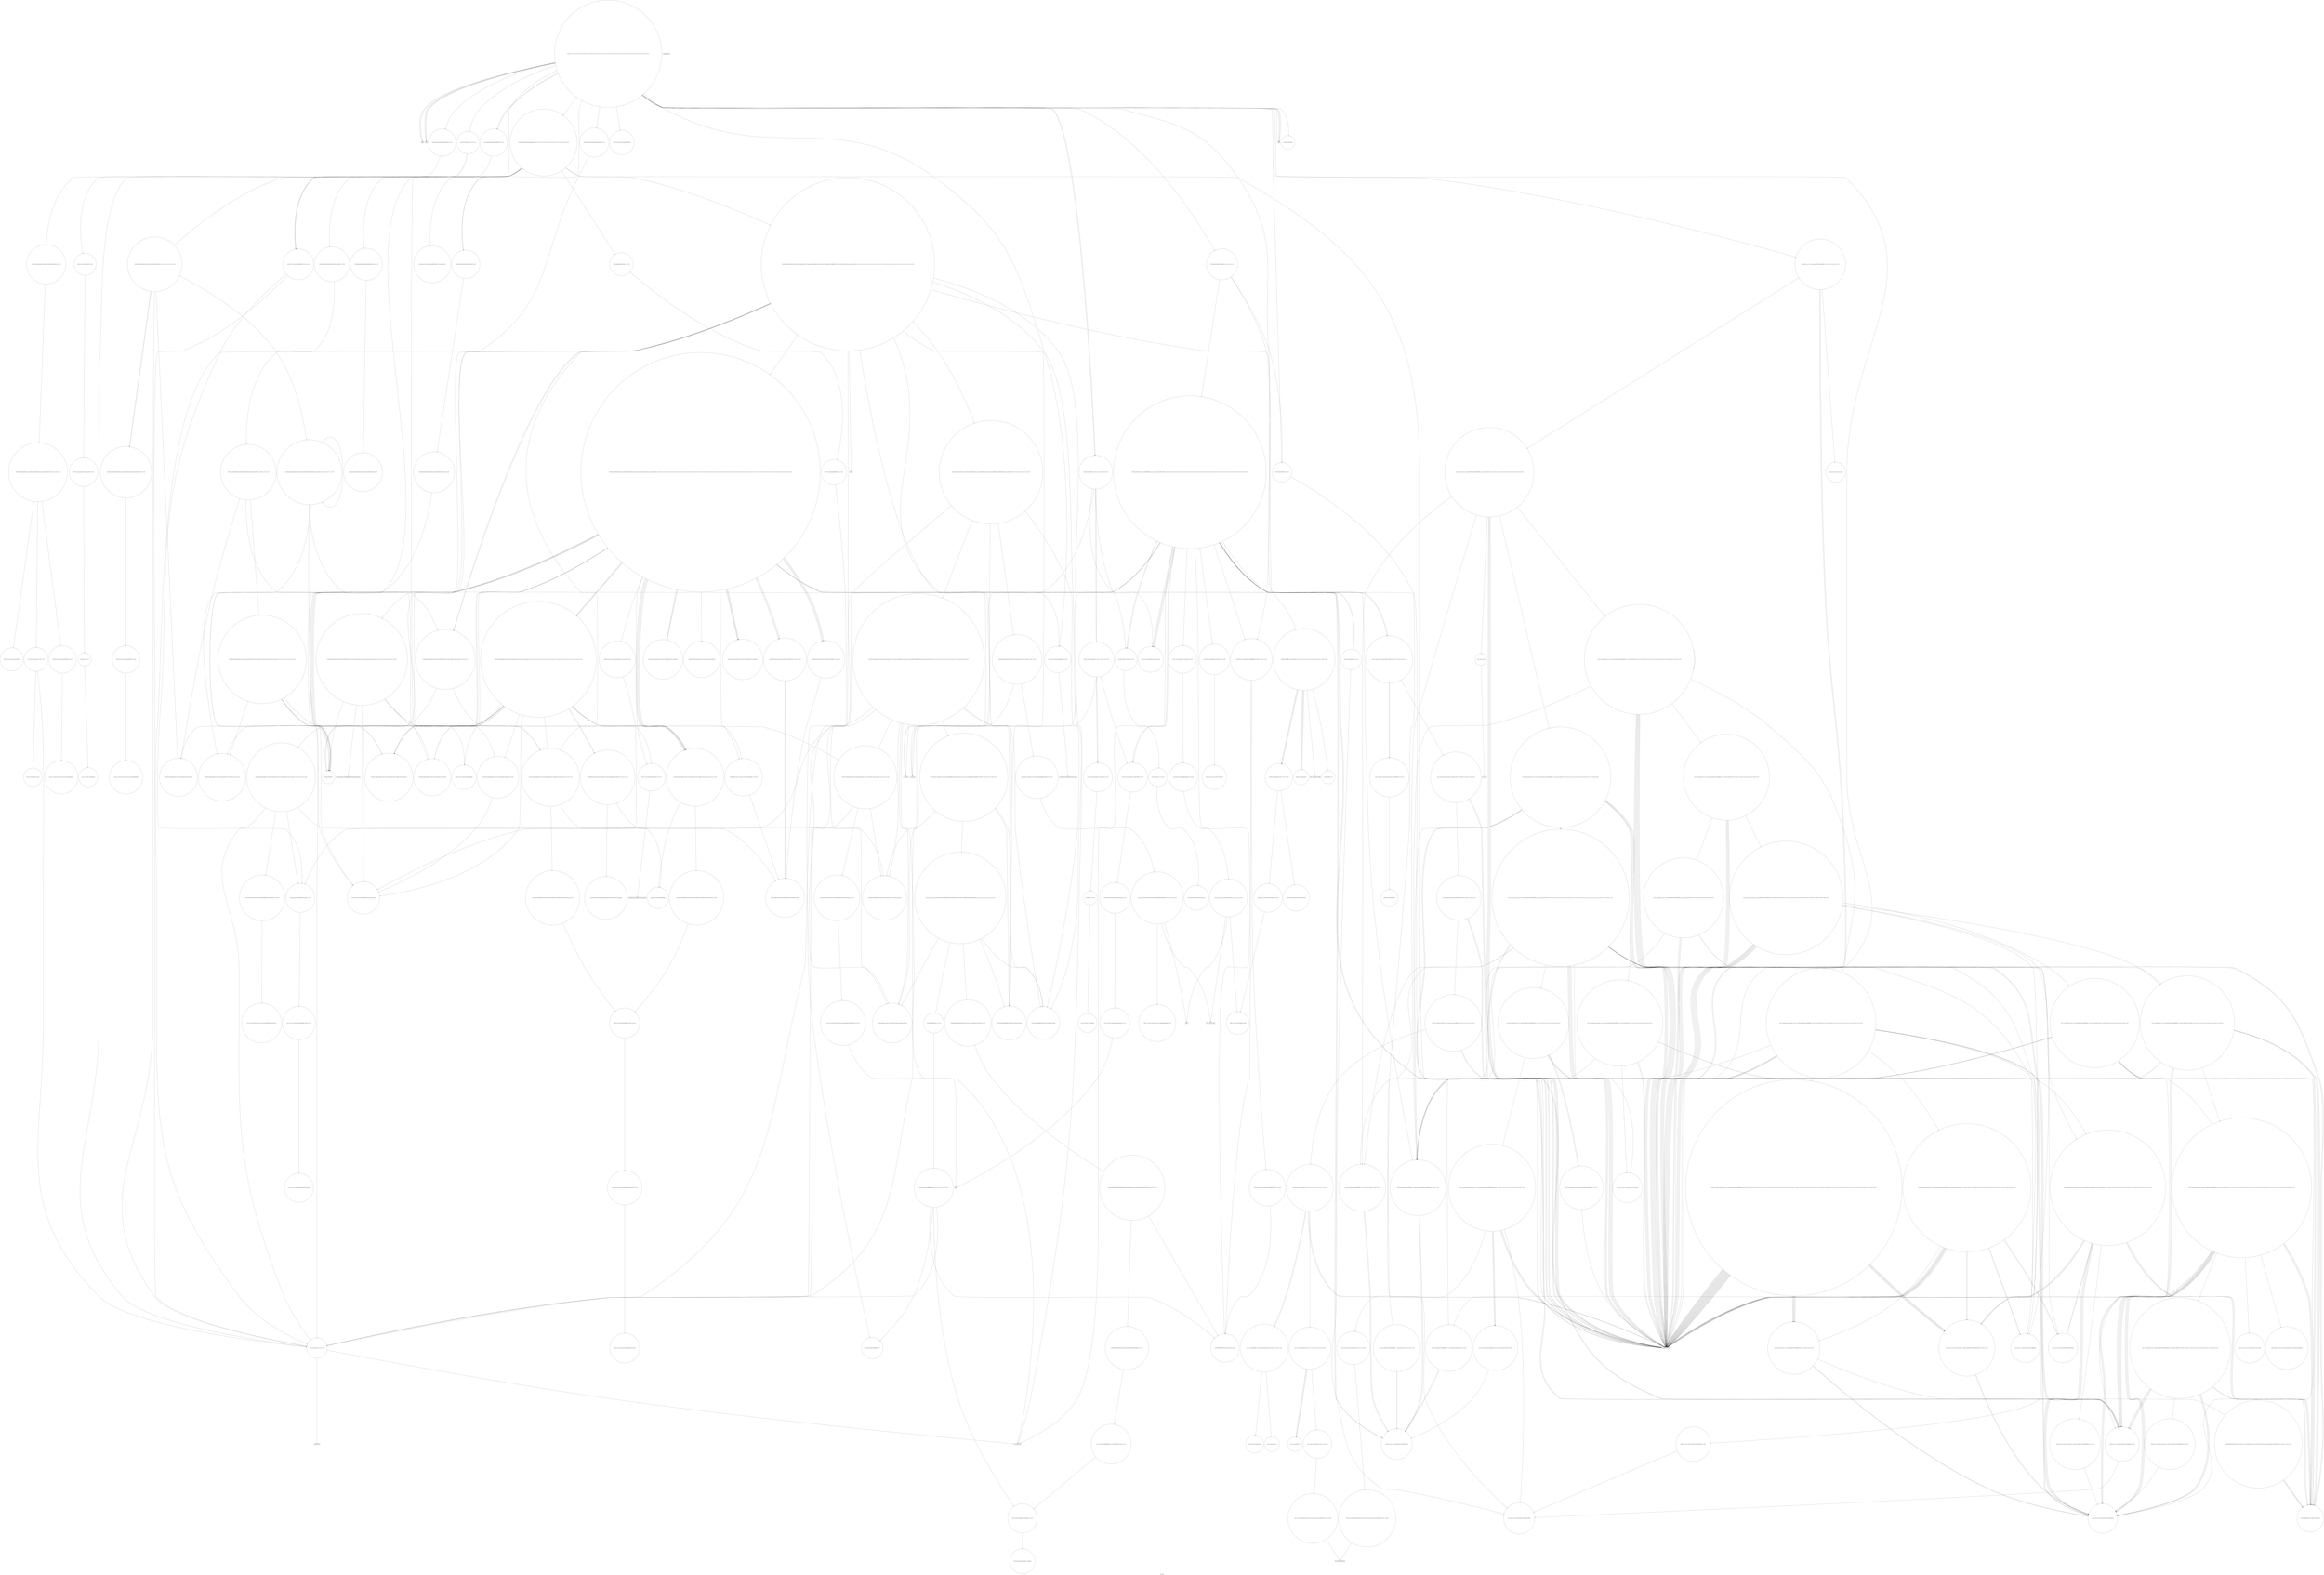 digraph "Call Graph" {
	label="Call Graph";

	Node0x558964918950 [shape=record,shape=circle,label="{main|{<s0>1|<s1>2|<s2>3|<s3>4|<s4>5|<s5>6|<s6>7|<s7>8|<s8>9|<s9>10|<s10>11|<s11>12|<s12>13|<s13>14|<s14>15|<s15>16|<s16>17|<s17>18|<s18>19|<s19>20|<s20>21|<s21>22|<s22>23|<s23>24|<s24>25|<s25>26}}"];
	Node0x558964918950:s0 -> Node0x5589649189d0[color=black];
	Node0x558964918950:s1 -> Node0x5589649189d0[color=black];
	Node0x558964918950:s2 -> Node0x558964e770a0[color=black];
	Node0x558964918950:s3 -> Node0x558964e77120[color=black];
	Node0x558964918950:s4 -> Node0x558964e771a0[color=black];
	Node0x558964918950:s5 -> Node0x558964e770a0[color=black];
	Node0x558964918950:s6 -> Node0x558964e770a0[color=black];
	Node0x558964918950:s7 -> Node0x558964e772a0[color=black];
	Node0x558964918950:s8 -> Node0x558964e77920[color=black];
	Node0x558964918950:s9 -> Node0x558964e779a0[color=black];
	Node0x558964918950:s10 -> Node0x558964e77320[color=black];
	Node0x558964918950:s11 -> Node0x558964e773a0[color=black];
	Node0x558964918950:s12 -> Node0x558964e77420[color=black];
	Node0x558964918950:s13 -> Node0x558964e774a0[color=black];
	Node0x558964918950:s14 -> Node0x558964e77520[color=black];
	Node0x558964918950:s15 -> Node0x558964e775a0[color=black];
	Node0x558964918950:s16 -> Node0x558964e77620[color=black];
	Node0x558964918950:s17 -> Node0x558964e77720[color=black];
	Node0x558964918950:s18 -> Node0x558964e777a0[color=black];
	Node0x558964918950:s19 -> Node0x558964e776a0[color=black];
	Node0x558964918950:s20 -> Node0x558964e77820[color=black];
	Node0x558964918950:s21 -> Node0x558964e778a0[color=black];
	Node0x558964918950:s22 -> Node0x558964e77820[color=black];
	Node0x558964918950:s23 -> Node0x558964e77820[color=black];
	Node0x558964918950:s24 -> Node0x558964e77920[color=black];
	Node0x558964918950:s25 -> Node0x558964e779a0[color=black];
	Node0x558964e7e9e0 [shape=record,shape=circle,label="{_ZN9__gnu_cxx17__normal_iteratorIPiSt6vectorIiSaIiEEEppEv}"];
	Node0x558964e78820 [shape=record,shape=circle,label="{_ZNK9__gnu_cxx13new_allocatorISt13_Rb_tree_nodeISt4pairIKiiEEE8max_sizeEv}"];
	Node0x558964e776a0 [shape=record,shape=circle,label="{_ZSt4sortIN9__gnu_cxx17__normal_iteratorIPiSt6vectorIiSaIiEEEEEvT_S7_|{<s0>49|<s1>50|<s2>51|<s3>52}}"];
	Node0x558964e776a0:s0 -> Node0x558964e77520[color=black];
	Node0x558964e776a0:s1 -> Node0x558964e77520[color=black];
	Node0x558964e776a0:s2 -> Node0x558964e7e360[color=black];
	Node0x558964e776a0:s3 -> Node0x558964e7e2e0[color=black];
	Node0x558964e7b0c0 [shape=record,shape=circle,label="{_ZSt4swapIiENSt9enable_ifIXsr6__and_ISt6__not_ISt15__is_tuple_likeIT_EESt21is_move_constructibleIS3_ESt18is_move_assignableIS3_EEE5valueEvE4typeERS3_SC_|{<s0>501|<s1>502|<s2>503}}"];
	Node0x558964e7b0c0:s0 -> Node0x558964e7ea60[color=black];
	Node0x558964e7b0c0:s1 -> Node0x558964e7ea60[color=black];
	Node0x558964e7b0c0:s2 -> Node0x558964e7ea60[color=black];
	Node0x558964e78f20 [shape=record,shape=circle,label="{_ZSt12__get_helperILm0ERKiJEERT0_RSt11_Tuple_implIXT_EJS2_DpT1_EE|{<s0>225}}"];
	Node0x558964e78f20:s0 -> Node0x558964e78ca0[color=black];
	Node0x558964e77da0 [shape=record,shape=circle,label="{__clang_call_terminate|{<s0>68|<s1>69}}"];
	Node0x558964e77da0:s0 -> Node0x558964e77e20[color=black];
	Node0x558964e77da0:s1 -> Node0x558964e77ea0[color=black];
	Node0x558964e79620 [shape=record,shape=circle,label="{_ZNSt4pairIPSt18_Rb_tree_node_baseS1_EC2IRPSt13_Rb_tree_nodeIS_IKiiEERS1_Lb1EEEOT_OT0_|{<s0>251|<s1>252}}"];
	Node0x558964e79620:s0 -> Node0x558964e796a0[color=black];
	Node0x558964e79620:s1 -> Node0x558964e79520[color=black];
	Node0x558964e784a0 [shape=record,shape=circle,label="{_ZNSt13_Rb_tree_nodeISt4pairIKiiEE9_M_valptrEv|{<s0>90}}"];
	Node0x558964e784a0:s0 -> Node0x558964e785a0[color=black];
	Node0x558964e7d560 [shape=record,shape=circle,label="{_ZNK9__gnu_cxx17__normal_iteratorIPiSt6vectorIiSaIiEEE4baseEv}"];
	Node0x558964e79bc0 [shape=record,shape=circle,label="{_ZNSt12_Vector_baseIiSaIiEE19_M_get_Tp_allocatorEv}"];
	Node0x558964e7dc60 [shape=record,shape=circle,label="{_ZNSt20__uninitialized_copyILb1EE13__uninit_copyISt13move_iteratorIPiES3_EET0_T_S6_S5_|{<s0>311|<s1>312|<s2>313}}"];
	Node0x558964e7dc60:s0 -> Node0x558964e77520[color=black];
	Node0x558964e7dc60:s1 -> Node0x558964e77520[color=black];
	Node0x558964e7dc60:s2 -> Node0x558964e7dce0[color=black];
	Node0x558964e7a2c0 [shape=record,shape=circle,label="{_ZNSt8_Rb_treeIiSt4pairIKiiESt10_Select1stIS2_ESt4lessIiESaIS2_EE22_M_emplace_hint_uniqueIJRKSt21piecewise_construct_tSt5tupleIJRS1_EESD_IJEEEEESt17_Rb_tree_iteratorIS2_ESt23_Rb_tree_const_iteratorIS2_EDpOT_|{<s0>111|<s1>112|<s2>113|<s3>114|<s4>115|<s5>116|<s6>117|<s7>118|<s8>119|<s9>120|<s10>121|<s11>122|<s12>123|<s13>124|<s14>125|<s15>126}}"];
	Node0x558964e7a2c0:s0 -> Node0x558964e7aa40[color=black];
	Node0x558964e7a2c0:s1 -> Node0x558964e7aac0[color=black];
	Node0x558964e7a2c0:s2 -> Node0x558964e7ab40[color=black];
	Node0x558964e7a2c0:s3 -> Node0x558964e7a9c0[color=black];
	Node0x558964e7a2c0:s4 -> Node0x558964e77520[color=black];
	Node0x558964e7a2c0:s5 -> Node0x558964e7a5c0[color=black];
	Node0x558964e7a2c0:s6 -> Node0x558964e7abc0[color=black];
	Node0x558964e7a2c0:s7 -> Node0x558964e7ac40[color=black];
	Node0x558964e7a2c0:s8 -> Node0x558964e77e20[color=black];
	Node0x558964e7a2c0:s9 -> Node0x558964e78220[color=black];
	Node0x558964e7a2c0:s10 -> Node0x558964e7acc0[color=black];
	Node0x558964e7a2c0:s11 -> Node0x558964e78220[color=black];
	Node0x558964e7a2c0:s12 -> Node0x558964e7a640[color=black];
	Node0x558964e7a2c0:s13 -> Node0x558964e7ad40[color=black];
	Node0x558964e7a2c0:s14 -> Node0x558964e7adc0[color=black];
	Node0x558964e7a2c0:s15 -> Node0x558964e77da0[color=black];
	Node0x558964e7e360 [shape=record,shape=circle,label="{_ZN9__gnu_cxx5__ops16__iter_less_iterEv}"];
	Node0x558964e7a9c0 [shape=record,shape=circle,label="{_ZNSt8_Rb_treeIiSt4pairIKiiESt10_Select1stIS2_ESt4lessIiESaIS2_EE14_M_create_nodeIJRKSt21piecewise_construct_tSt5tupleIJRS1_EESD_IJEEEEEPSt13_Rb_tree_nodeIS2_EDpOT_|{<s0>141|<s1>142|<s2>143|<s3>144|<s4>145}}"];
	Node0x558964e7a9c0:s0 -> Node0x558964e7ae40[color=black];
	Node0x558964e7a9c0:s1 -> Node0x558964e7aa40[color=black];
	Node0x558964e7a9c0:s2 -> Node0x558964e7aac0[color=black];
	Node0x558964e7a9c0:s3 -> Node0x558964e7ab40[color=black];
	Node0x558964e7a9c0:s4 -> Node0x558964e7aec0[color=black];
	Node0x5589649189d0 [shape=record,shape=Mrecord,label="{freopen}"];
	Node0x558964e7ea60 [shape=record,shape=circle,label="{_ZSt4moveIRiEONSt16remove_referenceIT_E4typeEOS2_}"];
	Node0x558964e788a0 [shape=record,shape=Mrecord,label="{_ZSt17__throw_bad_allocv}"];
	Node0x558964e77720 [shape=record,shape=circle,label="{_ZNSt6vectorIiSaIiEE5beginEv|{<s0>53}}"];
	Node0x558964e77720:s0 -> Node0x558964e7e260[color=black];
	Node0x558964e7b140 [shape=record,shape=Mrecord,label="{llvm.ctlz.i64}"];
	Node0x558964e78fa0 [shape=record,shape=circle,label="{_ZNKSt23_Rb_tree_const_iteratorISt4pairIKiiEE13_M_const_castEv|{<s0>226}}"];
	Node0x558964e78fa0:s0 -> Node0x558964e7a640[color=black];
	Node0x558964e77e20 [shape=record,shape=Mrecord,label="{__cxa_begin_catch}"];
	Node0x558964e796a0 [shape=record,shape=circle,label="{_ZSt7forwardIRPSt13_Rb_tree_nodeISt4pairIKiiEEEOT_RNSt16remove_referenceIS7_E4typeE}"];
	Node0x558964e78520 [shape=record,shape=circle,label="{_ZN9__gnu_cxx13new_allocatorISt13_Rb_tree_nodeISt4pairIKiiEEE7destroyIS4_EEvPT_}"];
	Node0x558964e7d5e0 [shape=record,shape=circle,label="{_ZNSt16allocator_traitsISaIiEE7destroyIiEEvRS0_PT_|{<s0>296}}"];
	Node0x558964e7d5e0:s0 -> Node0x558964e7e1e0[color=black];
	Node0x558964e79c40 [shape=record,shape=circle,label="{_ZNSt12_Vector_baseIiSaIiEED2Ev|{<s0>99|<s1>100|<s2>101|<s3>102}}"];
	Node0x558964e79c40:s0 -> Node0x558964e79dc0[color=black];
	Node0x558964e79c40:s1 -> Node0x558964e79e40[color=black];
	Node0x558964e79c40:s2 -> Node0x558964e79e40[color=black];
	Node0x558964e79c40:s3 -> Node0x558964e77da0[color=black];
	Node0x558964e7dce0 [shape=record,shape=circle,label="{_ZSt4copyISt13move_iteratorIPiES1_ET0_T_S4_S3_|{<s0>314|<s1>315|<s2>316|<s3>317|<s4>318}}"];
	Node0x558964e7dce0:s0 -> Node0x558964e77520[color=black];
	Node0x558964e7dce0:s1 -> Node0x558964e7dde0[color=black];
	Node0x558964e7dce0:s2 -> Node0x558964e77520[color=black];
	Node0x558964e7dce0:s3 -> Node0x558964e7dde0[color=black];
	Node0x558964e7dce0:s4 -> Node0x558964e7dd60[color=black];
	Node0x558964e7a340 [shape=record,shape=circle,label="{_ZNSt23_Rb_tree_const_iteratorISt4pairIKiiEEC2ERKSt17_Rb_tree_iteratorIS2_E}"];
	Node0x558964e7e3e0 [shape=record,shape=circle,label="{_ZN9__gnu_cxxneIPiSt6vectorIiSaIiEEEEbRKNS_17__normal_iteratorIT_T0_EESA_|{<s0>336|<s1>337}}"];
	Node0x558964e7e3e0:s0 -> Node0x558964e7d560[color=black];
	Node0x558964e7e3e0:s1 -> Node0x558964e7d560[color=black];
	Node0x558964e7aa40 [shape=record,shape=circle,label="{_ZSt7forwardIRKSt21piecewise_construct_tEOT_RNSt16remove_referenceIS3_E4typeE}"];
	Node0x558964e770a0 [shape=record,shape=Mrecord,label="{scanf}"];
	Node0x558964e7eae0 [shape=record,shape=circle,label="{_ZNK9__gnu_cxx17__normal_iteratorIPiSt6vectorIiSaIiEEEplEl|{<s0>419}}"];
	Node0x558964e7eae0:s0 -> Node0x558964e7e260[color=black];
	Node0x558964e78920 [shape=record,shape=Mrecord,label="{_Znwm}"];
	Node0x558964e777a0 [shape=record,shape=circle,label="{_ZNSt6vectorIiSaIiEE3endEv|{<s0>54}}"];
	Node0x558964e777a0:s0 -> Node0x558964e7e260[color=black];
	Node0x558964e7b1c0 [shape=record,shape=circle,label="{_ZSt16__insertion_sortIN9__gnu_cxx17__normal_iteratorIPiSt6vectorIiSaIiEEEENS0_5__ops15_Iter_less_iterEEvT_S9_T0_|{<s0>504|<s1>505|<s2>506|<s3>507|<s4>508|<s5>509|<s6>510|<s7>511|<s8>512|<s9>513|<s10>514|<s11>515|<s12>516|<s13>517|<s14>518|<s15>519|<s16>520|<s17>521}}"];
	Node0x558964e7b1c0:s0 -> Node0x558964e7b2c0[color=black];
	Node0x558964e7b1c0:s1 -> Node0x558964e7eae0[color=black];
	Node0x558964e7b1c0:s2 -> Node0x558964e7e3e0[color=black];
	Node0x558964e7b1c0:s3 -> Node0x558964e77520[color=black];
	Node0x558964e7b1c0:s4 -> Node0x558964e77520[color=black];
	Node0x558964e7b1c0:s5 -> Node0x558964e7e8e0[color=black];
	Node0x558964e7b1c0:s6 -> Node0x558964e7eb60[color=black];
	Node0x558964e7b1c0:s7 -> Node0x558964e7ea60[color=black];
	Node0x558964e7b1c0:s8 -> Node0x558964e77520[color=black];
	Node0x558964e7b1c0:s9 -> Node0x558964e77520[color=black];
	Node0x558964e7b1c0:s10 -> Node0x558964e7eae0[color=black];
	Node0x558964e7b1c0:s11 -> Node0x558964e7b340[color=black];
	Node0x558964e7b1c0:s12 -> Node0x558964e7ea60[color=black];
	Node0x558964e7b1c0:s13 -> Node0x558964e7eb60[color=black];
	Node0x558964e7b1c0:s14 -> Node0x558964e77520[color=black];
	Node0x558964e7b1c0:s15 -> Node0x558964e7b440[color=black];
	Node0x558964e7b1c0:s16 -> Node0x558964e7b3c0[color=black];
	Node0x558964e7b1c0:s17 -> Node0x558964e7e9e0[color=black];
	Node0x558964e79020 [shape=record,shape=circle,label="{_ZNKSt8_Rb_treeIiSt4pairIKiiESt10_Select1stIS2_ESt4lessIiESaIS2_EE4sizeEv}"];
	Node0x558964e77ea0 [shape=record,shape=Mrecord,label="{_ZSt9terminatev}"];
	Node0x558964e79720 [shape=record,shape=Mrecord,label="{_ZSt18_Rb_tree_decrementPSt18_Rb_tree_node_base}"];
	Node0x558964e785a0 [shape=record,shape=circle,label="{_ZN9__gnu_cxx16__aligned_membufISt4pairIKiiEE6_M_ptrEv|{<s0>91}}"];
	Node0x558964e785a0:s0 -> Node0x558964e78620[color=black];
	Node0x558964e7d660 [shape=record,shape=circle,label="{_ZNKSt6vectorIiSaIiEE8max_sizeEv|{<s0>297|<s1>298}}"];
	Node0x558964e7d660:s0 -> Node0x558964e7d8e0[color=black];
	Node0x558964e7d660:s1 -> Node0x558964e7d860[color=black];
	Node0x558964e79cc0 [shape=record,shape=circle,label="{_ZSt8_DestroyIPiEvT_S1_|{<s0>103}}"];
	Node0x558964e79cc0:s0 -> Node0x558964e79d40[color=black];
	Node0x558964e7dd60 [shape=record,shape=circle,label="{_ZSt14__copy_move_a2ILb1EPiS0_ET1_T0_S2_S1_|{<s0>319|<s1>320|<s2>321|<s3>322}}"];
	Node0x558964e7dd60:s0 -> Node0x558964e7dee0[color=black];
	Node0x558964e7dd60:s1 -> Node0x558964e7dee0[color=black];
	Node0x558964e7dd60:s2 -> Node0x558964e7dee0[color=black];
	Node0x558964e7dd60:s3 -> Node0x558964e7de60[color=black];
	Node0x558964e7a3c0 [shape=record,shape=circle,label="{_ZNSt5tupleIJRKiEEC2IvLb1EEES1_|{<s0>127}}"];
	Node0x558964e7a3c0:s0 -> Node0x558964e7d060[color=black];
	Node0x558964e7e460 [shape=record,shape=circle,label="{_ZSt16__introsort_loopIN9__gnu_cxx17__normal_iteratorIPiSt6vectorIiSaIiEEEElNS0_5__ops15_Iter_less_iterEEvT_S9_T0_T1_|{<s0>338|<s1>339|<s2>340|<s3>341|<s4>342|<s5>343|<s6>344|<s7>345|<s8>346|<s9>347|<s10>348|<s11>349}}"];
	Node0x558964e7e460:s0 -> Node0x558964e7d3e0[color=black];
	Node0x558964e7e460:s1 -> Node0x558964e77520[color=black];
	Node0x558964e7e460:s2 -> Node0x558964e77520[color=black];
	Node0x558964e7e460:s3 -> Node0x558964e77520[color=black];
	Node0x558964e7e460:s4 -> Node0x558964e7e5e0[color=black];
	Node0x558964e7e460:s5 -> Node0x558964e77520[color=black];
	Node0x558964e7e460:s6 -> Node0x558964e77520[color=black];
	Node0x558964e7e460:s7 -> Node0x558964e7e660[color=black];
	Node0x558964e7e460:s8 -> Node0x558964e77520[color=black];
	Node0x558964e7e460:s9 -> Node0x558964e77520[color=black];
	Node0x558964e7e460:s10 -> Node0x558964e7e460[color=black];
	Node0x558964e7e460:s11 -> Node0x558964e77520[color=black];
	Node0x558964e7aac0 [shape=record,shape=circle,label="{_ZSt7forwardISt5tupleIJRKiEEEOT_RNSt16remove_referenceIS4_E4typeE}"];
	Node0x558964e77120 [shape=record,shape=circle,label="{_ZNSt6vectorIiSaIiEEC2Ev|{<s0>27|<s1>28}}"];
	Node0x558964e77120:s0 -> Node0x558964e79940[color=black];
	Node0x558964e77120:s1 -> Node0x558964e77da0[color=black];
	Node0x558964e7eb60 [shape=record,shape=circle,label="{_ZNK9__gnu_cxx17__normal_iteratorIPiSt6vectorIiSaIiEEEdeEv}"];
	Node0x558964e789a0 [shape=record,shape=circle,label="{_ZNSt16allocator_traitsISaISt13_Rb_tree_nodeISt4pairIKiiEEEE9constructIS3_JRKSt21piecewise_construct_tSt5tupleIJRS2_EESB_IJEEEEEvRS5_PT_DpOT0_|{<s0>206|<s1>207|<s2>208|<s3>209}}"];
	Node0x558964e789a0:s0 -> Node0x558964e7aa40[color=black];
	Node0x558964e789a0:s1 -> Node0x558964e7aac0[color=black];
	Node0x558964e789a0:s2 -> Node0x558964e7ab40[color=black];
	Node0x558964e789a0:s3 -> Node0x558964e78a20[color=black];
	Node0x558964e77820 [shape=record,shape=Mrecord,label="{printf}"];
	Node0x558964e7b240 [shape=record,shape=circle,label="{_ZSt26__unguarded_insertion_sortIN9__gnu_cxx17__normal_iteratorIPiSt6vectorIiSaIiEEEENS0_5__ops15_Iter_less_iterEEvT_S9_T0_|{<s0>522|<s1>523|<s2>524|<s3>525|<s4>526|<s5>527}}"];
	Node0x558964e7b240:s0 -> Node0x558964e77520[color=black];
	Node0x558964e7b240:s1 -> Node0x558964e7e3e0[color=black];
	Node0x558964e7b240:s2 -> Node0x558964e77520[color=black];
	Node0x558964e7b240:s3 -> Node0x558964e7b440[color=black];
	Node0x558964e7b240:s4 -> Node0x558964e7b3c0[color=black];
	Node0x558964e7b240:s5 -> Node0x558964e7e9e0[color=black];
	Node0x558964e790a0 [shape=record,shape=circle,label="{_ZNSt8_Rb_treeIiSt4pairIKiiESt10_Select1stIS2_ESt4lessIiESaIS2_EE6_S_keyEPKSt18_Rb_tree_node_base|{<s0>227|<s1>228}}"];
	Node0x558964e790a0:s0 -> Node0x558964e794a0[color=black];
	Node0x558964e790a0:s1 -> Node0x558964e7a6c0[color=black];
	Node0x558964e77f20 [shape=record,shape=circle,label="{_ZNSt8_Rb_treeIiSt4pairIKiiESt10_Select1stIS2_ESt4lessIiESaIS2_EED2Ev|{<s0>70|<s1>71|<s2>72|<s3>73|<s4>74}}"];
	Node0x558964e77f20:s0 -> Node0x558964e78020[color=black];
	Node0x558964e77f20:s1 -> Node0x558964e77fa0[color=black];
	Node0x558964e77f20:s2 -> Node0x558964e780a0[color=black];
	Node0x558964e77f20:s3 -> Node0x558964e780a0[color=black];
	Node0x558964e77f20:s4 -> Node0x558964e77da0[color=black];
	Node0x558964e7cfe0 [shape=record,shape=Mrecord,label="{_ZSt29_Rb_tree_insert_and_rebalancebPSt18_Rb_tree_node_baseS0_RS_}"];
	Node0x558964e78620 [shape=record,shape=circle,label="{_ZN9__gnu_cxx16__aligned_membufISt4pairIKiiEE7_M_addrEv}"];
	Node0x558964e7d6e0 [shape=record,shape=circle,label="{_ZNKSt6vectorIiSaIiEE4sizeEv}"];
	Node0x558964e79d40 [shape=record,shape=circle,label="{_ZNSt12_Destroy_auxILb1EE9__destroyIPiEEvT_S3_}"];
	Node0x558964e7dde0 [shape=record,shape=circle,label="{_ZSt12__miter_baseIPiEDTcl12__miter_basecldtfp_4baseEEESt13move_iteratorIT_E|{<s0>323|<s1>324}}"];
	Node0x558964e7dde0:s0 -> Node0x558964e7e0e0[color=black];
	Node0x558964e7dde0:s1 -> Node0x558964e7e060[color=black];
	Node0x558964e7a440 [shape=record,shape=circle,label="{_ZNSt8_Rb_treeIiSt4pairIKiiESt10_Select1stIS2_ESt4lessIiESaIS2_EE11lower_boundERS1_|{<s0>128|<s1>129|<s2>130}}"];
	Node0x558964e7a440:s0 -> Node0x558964e78020[color=black];
	Node0x558964e7a440:s1 -> Node0x558964e7a540[color=black];
	Node0x558964e7a440:s2 -> Node0x558964e7a4c0[color=black];
	Node0x558964e7e4e0 [shape=record,shape=circle,label="{_ZSt4__lgl|{<s0>350}}"];
	Node0x558964e7e4e0:s0 -> Node0x558964e7b140[color=black];
	Node0x558964e7ab40 [shape=record,shape=circle,label="{_ZSt7forwardISt5tupleIJEEEOT_RNSt16remove_referenceIS2_E4typeE}"];
	Node0x558964e771a0 [shape=record,shape=circle,label="{_ZNSt3mapIiiSt4lessIiESaISt4pairIKiiEEEC2Ev|{<s0>29}}"];
	Node0x558964e771a0:s0 -> Node0x558964e77a20[color=black];
	Node0x558964e7ebe0 [shape=record,shape=circle,label="{_ZSt13__adjust_heapIN9__gnu_cxx17__normal_iteratorIPiSt6vectorIiSaIiEEEEliNS0_5__ops15_Iter_less_iterEEvT_T0_SA_T1_T2_|{<s0>420|<s1>421|<s2>422|<s3>423|<s4>424|<s5>425|<s6>426|<s7>427|<s8>428|<s9>429|<s10>430|<s11>431|<s12>432|<s13>433|<s14>434|<s15>435|<s16>436|<s17>437}}"];
	Node0x558964e7ebe0:s0 -> Node0x558964e7eae0[color=black];
	Node0x558964e7ebe0:s1 -> Node0x558964e7eae0[color=black];
	Node0x558964e7ebe0:s2 -> Node0x558964e7e8e0[color=black];
	Node0x558964e7ebe0:s3 -> Node0x558964e7eae0[color=black];
	Node0x558964e7ebe0:s4 -> Node0x558964e7eb60[color=black];
	Node0x558964e7ebe0:s5 -> Node0x558964e7ea60[color=black];
	Node0x558964e7ebe0:s6 -> Node0x558964e7eae0[color=black];
	Node0x558964e7ebe0:s7 -> Node0x558964e7eb60[color=black];
	Node0x558964e7ebe0:s8 -> Node0x558964e7eae0[color=black];
	Node0x558964e7ebe0:s9 -> Node0x558964e7eb60[color=black];
	Node0x558964e7ebe0:s10 -> Node0x558964e7ea60[color=black];
	Node0x558964e7ebe0:s11 -> Node0x558964e7eae0[color=black];
	Node0x558964e7ebe0:s12 -> Node0x558964e7eb60[color=black];
	Node0x558964e7ebe0:s13 -> Node0x558964e7ec60[color=black];
	Node0x558964e7ebe0:s14 -> Node0x558964e7ece0[color=black];
	Node0x558964e7ebe0:s15 -> Node0x558964e77520[color=black];
	Node0x558964e7ebe0:s16 -> Node0x558964e7ea60[color=black];
	Node0x558964e7ebe0:s17 -> Node0x558964e7ed60[color=black];
	Node0x558964e78a20 [shape=record,shape=circle,label="{_ZN9__gnu_cxx13new_allocatorISt13_Rb_tree_nodeISt4pairIKiiEEE9constructIS4_JRKSt21piecewise_construct_tSt5tupleIJRS3_EESB_IJEEEEEvPT_DpOT0_|{<s0>210|<s1>211|<s2>212|<s3>213|<s4>214}}"];
	Node0x558964e78a20:s0 -> Node0x558964e7aa40[color=black];
	Node0x558964e78a20:s1 -> Node0x558964e7aac0[color=black];
	Node0x558964e78a20:s2 -> Node0x558964e78aa0[color=black];
	Node0x558964e78a20:s3 -> Node0x558964e7ab40[color=black];
	Node0x558964e78a20:s4 -> Node0x558964e78b20[color=black];
	Node0x558964e778a0 [shape=record,shape=circle,label="{_ZNSt6vectorIiSaIiEEixEm}"];
	Node0x558964e7b2c0 [shape=record,shape=circle,label="{_ZN9__gnu_cxxeqIPiSt6vectorIiSaIiEEEEbRKNS_17__normal_iteratorIT_T0_EESA_|{<s0>528|<s1>529}}"];
	Node0x558964e7b2c0:s0 -> Node0x558964e7d560[color=black];
	Node0x558964e7b2c0:s1 -> Node0x558964e7d560[color=black];
	Node0x558964e79120 [shape=record,shape=circle,label="{_ZNSt8_Rb_treeIiSt4pairIKiiESt10_Select1stIS2_ESt4lessIiESaIS2_EE12_M_rightmostEv}"];
	Node0x558964e77fa0 [shape=record,shape=circle,label="{_ZNSt8_Rb_treeIiSt4pairIKiiESt10_Select1stIS2_ESt4lessIiESaIS2_EE8_M_eraseEPSt13_Rb_tree_nodeIS2_E|{<s0>75|<s1>76|<s2>77|<s3>78}}"];
	Node0x558964e77fa0:s0 -> Node0x558964e78120[color=black];
	Node0x558964e77fa0:s1 -> Node0x558964e77fa0[color=black];
	Node0x558964e77fa0:s2 -> Node0x558964e781a0[color=black];
	Node0x558964e77fa0:s3 -> Node0x558964e78220[color=black];
	Node0x558964e7d060 [shape=record,shape=circle,label="{_ZNSt11_Tuple_implILm0EJRKiEEC2ES1_|{<s0>253}}"];
	Node0x558964e7d060:s0 -> Node0x558964e78d20[color=black];
	Node0x558964e786a0 [shape=record,shape=circle,label="{_ZNSt16allocator_traitsISaISt13_Rb_tree_nodeISt4pairIKiiEEEE10deallocateERS5_PS4_m|{<s0>92}}"];
	Node0x558964e786a0:s0 -> Node0x558964e78720[color=black];
	Node0x558964e7d760 [shape=record,shape=Mrecord,label="{_ZSt20__throw_length_errorPKc}"];
	Node0x558964e79dc0 [shape=record,shape=circle,label="{_ZNSt12_Vector_baseIiSaIiEE13_M_deallocateEPim|{<s0>104}}"];
	Node0x558964e79dc0:s0 -> Node0x558964e79ec0[color=black];
	Node0x558964e7de60 [shape=record,shape=circle,label="{_ZSt13__copy_move_aILb1EPiS0_ET1_T0_S2_S1_|{<s0>325}}"];
	Node0x558964e7de60:s0 -> Node0x558964e7df60[color=black];
	Node0x558964e7a4c0 [shape=record,shape=circle,label="{_ZNSt8_Rb_treeIiSt4pairIKiiESt10_Select1stIS2_ESt4lessIiESaIS2_EE14_M_lower_boundEPSt13_Rb_tree_nodeIS2_EPSt18_Rb_tree_node_baseRS1_|{<s0>131|<s1>132|<s2>133|<s3>134|<s4>135}}"];
	Node0x558964e7a4c0:s0 -> Node0x558964e7a5c0[color=black];
	Node0x558964e7a4c0:s1 -> Node0x558964e7a240[color=black];
	Node0x558964e7a4c0:s2 -> Node0x558964e781a0[color=black];
	Node0x558964e7a4c0:s3 -> Node0x558964e78120[color=black];
	Node0x558964e7a4c0:s4 -> Node0x558964e7a640[color=black];
	Node0x558964e7e560 [shape=record,shape=circle,label="{_ZSt22__final_insertion_sortIN9__gnu_cxx17__normal_iteratorIPiSt6vectorIiSaIiEEEENS0_5__ops15_Iter_less_iterEEvT_S9_T0_|{<s0>351|<s1>352|<s2>353|<s3>354|<s4>355|<s5>356|<s6>357|<s7>358|<s8>359|<s9>360}}"];
	Node0x558964e7e560:s0 -> Node0x558964e7d3e0[color=black];
	Node0x558964e7e560:s1 -> Node0x558964e77520[color=black];
	Node0x558964e7e560:s2 -> Node0x558964e7eae0[color=black];
	Node0x558964e7e560:s3 -> Node0x558964e7b1c0[color=black];
	Node0x558964e7e560:s4 -> Node0x558964e7eae0[color=black];
	Node0x558964e7e560:s5 -> Node0x558964e77520[color=black];
	Node0x558964e7e560:s6 -> Node0x558964e7b240[color=black];
	Node0x558964e7e560:s7 -> Node0x558964e77520[color=black];
	Node0x558964e7e560:s8 -> Node0x558964e77520[color=black];
	Node0x558964e7e560:s9 -> Node0x558964e7b1c0[color=black];
	Node0x558964e7abc0 [shape=record,shape=circle,label="{_ZNSt8_Rb_treeIiSt4pairIKiiESt10_Select1stIS2_ESt4lessIiESaIS2_EE29_M_get_insert_hint_unique_posESt23_Rb_tree_const_iteratorIS2_ERS1_|{<s0>146|<s1>147|<s2>148|<s3>149|<s4>150|<s5>151|<s6>152|<s7>153|<s8>154|<s9>155|<s10>156|<s11>157|<s12>158|<s13>159|<s14>160|<s15>161|<s16>162|<s17>163|<s18>164|<s19>165|<s20>166|<s21>167|<s22>168|<s23>169|<s24>170|<s25>171|<s26>172|<s27>173|<s28>174|<s29>175|<s30>176|<s31>177|<s32>178|<s33>179|<s34>180|<s35>181|<s36>182}}"];
	Node0x558964e7abc0:s0 -> Node0x558964e78fa0[color=black];
	Node0x558964e7abc0:s1 -> Node0x558964e7a540[color=black];
	Node0x558964e7abc0:s2 -> Node0x558964e79020[color=black];
	Node0x558964e7abc0:s3 -> Node0x558964e79120[color=black];
	Node0x558964e7abc0:s4 -> Node0x558964e790a0[color=black];
	Node0x558964e7abc0:s5 -> Node0x558964e7a240[color=black];
	Node0x558964e7abc0:s6 -> Node0x558964e79120[color=black];
	Node0x558964e7abc0:s7 -> Node0x558964e791a0[color=black];
	Node0x558964e7abc0:s8 -> Node0x558964e79220[color=black];
	Node0x558964e7abc0:s9 -> Node0x558964e790a0[color=black];
	Node0x558964e7abc0:s10 -> Node0x558964e7a240[color=black];
	Node0x558964e7abc0:s11 -> Node0x558964e77520[color=black];
	Node0x558964e7abc0:s12 -> Node0x558964e792a0[color=black];
	Node0x558964e7abc0:s13 -> Node0x558964e792a0[color=black];
	Node0x558964e7abc0:s14 -> Node0x558964e792a0[color=black];
	Node0x558964e7abc0:s15 -> Node0x558964e79320[color=black];
	Node0x558964e7abc0:s16 -> Node0x558964e793a0[color=black];
	Node0x558964e7abc0:s17 -> Node0x558964e790a0[color=black];
	Node0x558964e7abc0:s18 -> Node0x558964e7a240[color=black];
	Node0x558964e7abc0:s19 -> Node0x558964e78120[color=black];
	Node0x558964e7abc0:s20 -> Node0x558964e791a0[color=black];
	Node0x558964e7abc0:s21 -> Node0x558964e79320[color=black];
	Node0x558964e7abc0:s22 -> Node0x558964e79220[color=black];
	Node0x558964e7abc0:s23 -> Node0x558964e790a0[color=black];
	Node0x558964e7abc0:s24 -> Node0x558964e7a240[color=black];
	Node0x558964e7abc0:s25 -> Node0x558964e77520[color=black];
	Node0x558964e7abc0:s26 -> Node0x558964e79120[color=black];
	Node0x558964e7abc0:s27 -> Node0x558964e79120[color=black];
	Node0x558964e7abc0:s28 -> Node0x558964e791a0[color=black];
	Node0x558964e7abc0:s29 -> Node0x558964e77620[color=black];
	Node0x558964e7abc0:s30 -> Node0x558964e790a0[color=black];
	Node0x558964e7abc0:s31 -> Node0x558964e7a240[color=black];
	Node0x558964e7abc0:s32 -> Node0x558964e78120[color=black];
	Node0x558964e7abc0:s33 -> Node0x558964e791a0[color=black];
	Node0x558964e7abc0:s34 -> Node0x558964e79320[color=black];
	Node0x558964e7abc0:s35 -> Node0x558964e79220[color=black];
	Node0x558964e7abc0:s36 -> Node0x558964e79420[color=black];
	Node0x558964e77220 [shape=record,shape=Mrecord,label="{__gxx_personality_v0}"];
	Node0x558964e7ec60 [shape=record,shape=circle,label="{_ZSt4moveIRN9__gnu_cxx5__ops15_Iter_less_iterEEONSt16remove_referenceIT_E4typeEOS5_}"];
	Node0x558964e78aa0 [shape=record,shape=circle,label="{_ZNSt5tupleIJRKiEEC2EOS2_|{<s0>215}}"];
	Node0x558964e78aa0:s0 -> Node0x558964e78ba0[color=black];
	Node0x558964e77920 [shape=record,shape=circle,label="{_ZNSt3mapIiiSt4lessIiESaISt4pairIKiiEEED2Ev|{<s0>55}}"];
	Node0x558964e77920:s0 -> Node0x558964e77f20[color=black];
	Node0x558964e7b340 [shape=record,shape=circle,label="{_ZSt13move_backwardIN9__gnu_cxx17__normal_iteratorIPiSt6vectorIiSaIiEEEES6_ET0_T_S8_S7_|{<s0>530|<s1>531|<s2>532|<s3>533|<s4>534|<s5>535}}"];
	Node0x558964e7b340:s0 -> Node0x558964e77520[color=black];
	Node0x558964e7b340:s1 -> Node0x558964e7b540[color=black];
	Node0x558964e7b340:s2 -> Node0x558964e77520[color=black];
	Node0x558964e7b340:s3 -> Node0x558964e7b540[color=black];
	Node0x558964e7b340:s4 -> Node0x558964e77520[color=black];
	Node0x558964e7b340:s5 -> Node0x558964e7b4c0[color=black];
	Node0x558964e791a0 [shape=record,shape=circle,label="{_ZNSt4pairIPSt18_Rb_tree_node_baseS1_EC2IRS1_Lb1EEERKS1_OT_|{<s0>229}}"];
	Node0x558964e791a0:s0 -> Node0x558964e79520[color=black];
	Node0x558964e78020 [shape=record,shape=circle,label="{_ZNSt8_Rb_treeIiSt4pairIKiiESt10_Select1stIS2_ESt4lessIiESaIS2_EE8_M_beginEv}"];
	Node0x558964e7d0e0 [shape=record,shape=circle,label="{_ZNSt8_Rb_treeIiSt4pairIKiiESt10_Select1stIS2_ESt4lessIiESaIS2_EE3endEv|{<s0>254}}"];
	Node0x558964e7d0e0:s0 -> Node0x558964e7a640[color=black];
	Node0x558964e78720 [shape=record,shape=circle,label="{_ZN9__gnu_cxx13new_allocatorISt13_Rb_tree_nodeISt4pairIKiiEEE10deallocateEPS5_m|{<s0>93}}"];
	Node0x558964e78720:s0 -> Node0x558964e797c0[color=black];
	Node0x558964e7d7e0 [shape=record,shape=circle,label="{_ZSt3maxImERKT_S2_S2_}"];
	Node0x558964e79e40 [shape=record,shape=circle,label="{_ZNSt12_Vector_baseIiSaIiEE12_Vector_implD2Ev|{<s0>105}}"];
	Node0x558964e79e40:s0 -> Node0x558964e79fc0[color=black];
	Node0x558964e7dee0 [shape=record,shape=circle,label="{_ZSt12__niter_baseIPiET_S1_}"];
	Node0x558964e7a540 [shape=record,shape=circle,label="{_ZNSt8_Rb_treeIiSt4pairIKiiESt10_Select1stIS2_ESt4lessIiESaIS2_EE6_M_endEv}"];
	Node0x558964e7e5e0 [shape=record,shape=circle,label="{_ZSt14__partial_sortIN9__gnu_cxx17__normal_iteratorIPiSt6vectorIiSaIiEEEENS0_5__ops15_Iter_less_iterEEvT_S9_S9_T0_|{<s0>361|<s1>362|<s2>363|<s3>364|<s4>365|<s5>366|<s6>367}}"];
	Node0x558964e7e5e0:s0 -> Node0x558964e77520[color=black];
	Node0x558964e7e5e0:s1 -> Node0x558964e77520[color=black];
	Node0x558964e7e5e0:s2 -> Node0x558964e77520[color=black];
	Node0x558964e7e5e0:s3 -> Node0x558964e7e6e0[color=black];
	Node0x558964e7e5e0:s4 -> Node0x558964e77520[color=black];
	Node0x558964e7e5e0:s5 -> Node0x558964e77520[color=black];
	Node0x558964e7e5e0:s6 -> Node0x558964e7e760[color=black];
	Node0x558964e7ac40 [shape=record,shape=circle,label="{_ZNSt8_Rb_treeIiSt4pairIKiiESt10_Select1stIS2_ESt4lessIiESaIS2_EE14_M_insert_nodeEPSt18_Rb_tree_node_baseSA_PSt13_Rb_tree_nodeIS2_E|{<s0>183|<s1>184|<s2>185|<s3>186|<s4>187|<s5>188}}"];
	Node0x558964e7ac40:s0 -> Node0x558964e7a540[color=black];
	Node0x558964e7ac40:s1 -> Node0x558964e7a5c0[color=black];
	Node0x558964e7ac40:s2 -> Node0x558964e790a0[color=black];
	Node0x558964e7ac40:s3 -> Node0x558964e7a240[color=black];
	Node0x558964e7ac40:s4 -> Node0x558964e7cfe0[color=black];
	Node0x558964e7ac40:s5 -> Node0x558964e7a640[color=black];
	Node0x558964e772a0 [shape=record,shape=circle,label="{_ZNSt3mapIiiSt4lessIiESaISt4pairIKiiEEEixERS3_|{<s0>30|<s1>31|<s2>32|<s3>33|<s4>34|<s5>35|<s6>36|<s7>37|<s8>38|<s9>39|<s10>40}}"];
	Node0x558964e772a0:s0 -> Node0x558964e7a0c0[color=black];
	Node0x558964e772a0:s1 -> Node0x558964e773a0[color=black];
	Node0x558964e772a0:s2 -> Node0x558964e7a140[color=black];
	Node0x558964e772a0:s3 -> Node0x558964e7a1c0[color=black];
	Node0x558964e772a0:s4 -> Node0x558964e774a0[color=black];
	Node0x558964e772a0:s5 -> Node0x558964e7a240[color=black];
	Node0x558964e772a0:s6 -> Node0x558964e7a340[color=black];
	Node0x558964e772a0:s7 -> Node0x558964e7a3c0[color=black];
	Node0x558964e772a0:s8 -> Node0x558964e7a2c0[color=black];
	Node0x558964e772a0:s9 -> Node0x558964e77520[color=black];
	Node0x558964e772a0:s10 -> Node0x558964e774a0[color=black];
	Node0x558964e7ece0 [shape=record,shape=circle,label="{_ZN9__gnu_cxx5__ops14_Iter_less_valC2ENS0_15_Iter_less_iterE}"];
	Node0x558964e78b20 [shape=record,shape=circle,label="{_ZNSt4pairIKiiEC2IJRS0_EJEEESt21piecewise_construct_tSt5tupleIJDpT_EES5_IJDpT0_EE|{<s0>216}}"];
	Node0x558964e78b20:s0 -> Node0x558964e78e20[color=black];
	Node0x558964e779a0 [shape=record,shape=circle,label="{_ZNSt6vectorIiSaIiEED2Ev|{<s0>56|<s1>57|<s2>58|<s3>59|<s4>60}}"];
	Node0x558964e779a0:s0 -> Node0x558964e79bc0[color=black];
	Node0x558964e779a0:s1 -> Node0x558964e79b40[color=black];
	Node0x558964e779a0:s2 -> Node0x558964e79c40[color=black];
	Node0x558964e779a0:s3 -> Node0x558964e79c40[color=black];
	Node0x558964e779a0:s4 -> Node0x558964e77da0[color=black];
	Node0x558964e7b3c0 [shape=record,shape=circle,label="{_ZSt25__unguarded_linear_insertIN9__gnu_cxx17__normal_iteratorIPiSt6vectorIiSaIiEEEENS0_5__ops14_Val_less_iterEEvT_T0_|{<s0>536|<s1>537|<s2>538|<s3>539|<s4>540|<s5>541|<s6>542|<s7>543|<s8>544|<s9>545|<s10>546|<s11>547|<s12>548}}"];
	Node0x558964e7b3c0:s0 -> Node0x558964e7eb60[color=black];
	Node0x558964e7b3c0:s1 -> Node0x558964e7ea60[color=black];
	Node0x558964e7b3c0:s2 -> Node0x558964e77520[color=black];
	Node0x558964e7b3c0:s3 -> Node0x558964e7ee60[color=black];
	Node0x558964e7b3c0:s4 -> Node0x558964e77520[color=black];
	Node0x558964e7b3c0:s5 -> Node0x558964e7b740[color=black];
	Node0x558964e7b3c0:s6 -> Node0x558964e7eb60[color=black];
	Node0x558964e7b3c0:s7 -> Node0x558964e7ea60[color=black];
	Node0x558964e7b3c0:s8 -> Node0x558964e7eb60[color=black];
	Node0x558964e7b3c0:s9 -> Node0x558964e77520[color=black];
	Node0x558964e7b3c0:s10 -> Node0x558964e7ee60[color=black];
	Node0x558964e7b3c0:s11 -> Node0x558964e7ea60[color=black];
	Node0x558964e7b3c0:s12 -> Node0x558964e7eb60[color=black];
	Node0x558964e79220 [shape=record,shape=circle,label="{_ZNSt8_Rb_treeIiSt4pairIKiiESt10_Select1stIS2_ESt4lessIiESaIS2_EE24_M_get_insert_unique_posERS1_|{<s0>230|<s1>231|<s2>232|<s3>233|<s4>234|<s5>235|<s6>236|<s7>237|<s8>238|<s9>239|<s10>240|<s11>241|<s12>242|<s13>243|<s14>244}}"];
	Node0x558964e79220:s0 -> Node0x558964e78020[color=black];
	Node0x558964e79220:s1 -> Node0x558964e7a540[color=black];
	Node0x558964e79220:s2 -> Node0x558964e7a5c0[color=black];
	Node0x558964e79220:s3 -> Node0x558964e7a240[color=black];
	Node0x558964e79220:s4 -> Node0x558964e781a0[color=black];
	Node0x558964e79220:s5 -> Node0x558964e78120[color=black];
	Node0x558964e79220:s6 -> Node0x558964e7a640[color=black];
	Node0x558964e79220:s7 -> Node0x558964e795a0[color=black];
	Node0x558964e79220:s8 -> Node0x558964e7a140[color=black];
	Node0x558964e79220:s9 -> Node0x558964e79620[color=black];
	Node0x558964e79220:s10 -> Node0x558964e793a0[color=black];
	Node0x558964e79220:s11 -> Node0x558964e790a0[color=black];
	Node0x558964e79220:s12 -> Node0x558964e7a240[color=black];
	Node0x558964e79220:s13 -> Node0x558964e79620[color=black];
	Node0x558964e79220:s14 -> Node0x558964e79420[color=black];
	Node0x558964e780a0 [shape=record,shape=circle,label="{_ZNSt8_Rb_treeIiSt4pairIKiiESt10_Select1stIS2_ESt4lessIiESaIS2_EE13_Rb_tree_implIS6_Lb1EED2Ev|{<s0>79}}"];
	Node0x558964e780a0:s0 -> Node0x558964e79840[color=black];
	Node0x558964e7d160 [shape=record,shape=Mrecord,label="{_ZSt18_Rb_tree_incrementPSt18_Rb_tree_node_base}"];
	Node0x558964e797c0 [shape=record,shape=Mrecord,label="{_ZdlPv}"];
	Node0x558964e7d860 [shape=record,shape=circle,label="{_ZNSt16allocator_traitsISaIiEE8max_sizeERKS0_|{<s0>299}}"];
	Node0x558964e7d860:s0 -> Node0x558964e7d960[color=black];
	Node0x558964e79ec0 [shape=record,shape=circle,label="{_ZNSt16allocator_traitsISaIiEE10deallocateERS0_Pim|{<s0>106}}"];
	Node0x558964e79ec0:s0 -> Node0x558964e79f40[color=black];
	Node0x558964e7df60 [shape=record,shape=circle,label="{_ZNSt11__copy_moveILb1ELb1ESt26random_access_iterator_tagE8__copy_mIiEEPT_PKS3_S6_S4_|{<s0>326}}"];
	Node0x558964e7df60:s0 -> Node0x558964e7dfe0[color=black];
	Node0x558964e7a5c0 [shape=record,shape=circle,label="{_ZNSt8_Rb_treeIiSt4pairIKiiESt10_Select1stIS2_ESt4lessIiESaIS2_EE6_S_keyEPKSt13_Rb_tree_nodeIS2_E|{<s0>136|<s1>137}}"];
	Node0x558964e7a5c0:s0 -> Node0x558964e7a740[color=black];
	Node0x558964e7a5c0:s1 -> Node0x558964e7a6c0[color=black];
	Node0x558964e7e660 [shape=record,shape=circle,label="{_ZSt27__unguarded_partition_pivotIN9__gnu_cxx17__normal_iteratorIPiSt6vectorIiSaIiEEEENS0_5__ops15_Iter_less_iterEET_S9_S9_T0_|{<s0>368|<s1>369|<s2>370|<s3>371|<s4>372|<s5>373|<s6>374|<s7>375|<s8>376|<s9>377|<s10>378}}"];
	Node0x558964e7e660:s0 -> Node0x558964e7d3e0[color=black];
	Node0x558964e7e660:s1 -> Node0x558964e7eae0[color=black];
	Node0x558964e7e660:s2 -> Node0x558964e77520[color=black];
	Node0x558964e7e660:s3 -> Node0x558964e7eae0[color=black];
	Node0x558964e7e660:s4 -> Node0x558964e77520[color=black];
	Node0x558964e7e660:s5 -> Node0x558964e7ef60[color=black];
	Node0x558964e7e660:s6 -> Node0x558964e7eee0[color=black];
	Node0x558964e7e660:s7 -> Node0x558964e7eae0[color=black];
	Node0x558964e7e660:s8 -> Node0x558964e77520[color=black];
	Node0x558964e7e660:s9 -> Node0x558964e77520[color=black];
	Node0x558964e7e660:s10 -> Node0x558964e7afc0[color=black];
	Node0x558964e7acc0 [shape=record,shape=Mrecord,label="{__cxa_rethrow}"];
	Node0x558964e77320 [shape=record,shape=circle,label="{_ZNSt3mapIiiSt4lessIiESaISt4pairIKiiEEE5beginEv|{<s0>41}}"];
	Node0x558964e77320:s0 -> Node0x558964e795a0[color=black];
	Node0x558964e7ed60 [shape=record,shape=circle,label="{_ZSt11__push_heapIN9__gnu_cxx17__normal_iteratorIPiSt6vectorIiSaIiEEEEliNS0_5__ops14_Iter_less_valEEvT_T0_SA_T1_RT2_|{<s0>438|<s1>439|<s2>440|<s3>441|<s4>442|<s5>443|<s6>444|<s7>445|<s8>446|<s9>447}}"];
	Node0x558964e7ed60:s0 -> Node0x558964e7eae0[color=black];
	Node0x558964e7ed60:s1 -> Node0x558964e7ede0[color=black];
	Node0x558964e7ed60:s2 -> Node0x558964e7eae0[color=black];
	Node0x558964e7ed60:s3 -> Node0x558964e7eb60[color=black];
	Node0x558964e7ed60:s4 -> Node0x558964e7ea60[color=black];
	Node0x558964e7ed60:s5 -> Node0x558964e7eae0[color=black];
	Node0x558964e7ed60:s6 -> Node0x558964e7eb60[color=black];
	Node0x558964e7ed60:s7 -> Node0x558964e7ea60[color=black];
	Node0x558964e7ed60:s8 -> Node0x558964e7eae0[color=black];
	Node0x558964e7ed60:s9 -> Node0x558964e7eb60[color=black];
	Node0x558964e78ba0 [shape=record,shape=circle,label="{_ZNSt11_Tuple_implILm0EJRKiEEC2EOS2_|{<s0>217|<s1>218|<s2>219|<s3>220}}"];
	Node0x558964e78ba0:s0 -> Node0x558964e78ca0[color=black];
	Node0x558964e78ba0:s1 -> Node0x558964e78c20[color=black];
	Node0x558964e78ba0:s2 -> Node0x558964e78d20[color=black];
	Node0x558964e78ba0:s3 -> Node0x558964e77da0[color=black];
	Node0x558964e77a20 [shape=record,shape=circle,label="{_ZNSt8_Rb_treeIiSt4pairIKiiESt10_Select1stIS2_ESt4lessIiESaIS2_EEC2Ev|{<s0>61}}"];
	Node0x558964e77a20:s0 -> Node0x558964e77aa0[color=black];
	Node0x558964e7b440 [shape=record,shape=circle,label="{_ZN9__gnu_cxx5__ops15__val_comp_iterENS0_15_Iter_less_iterE}"];
	Node0x558964e792a0 [shape=record,shape=circle,label="{_ZNSt8_Rb_treeIiSt4pairIKiiESt10_Select1stIS2_ESt4lessIiESaIS2_EE11_M_leftmostEv}"];
	Node0x558964e78120 [shape=record,shape=circle,label="{_ZNSt8_Rb_treeIiSt4pairIKiiESt10_Select1stIS2_ESt4lessIiESaIS2_EE8_S_rightEPSt18_Rb_tree_node_base}"];
	Node0x558964e7d1e0 [shape=record,shape=circle,label="{_ZNSt16allocator_traitsISaIiEE9constructIiJRKiEEEvRS0_PT_DpOT0_|{<s0>255|<s1>256}}"];
	Node0x558964e7d1e0:s0 -> Node0x558964e78c20[color=black];
	Node0x558964e7d1e0:s1 -> Node0x558964e7d2e0[color=black];
	Node0x558964e79840 [shape=record,shape=circle,label="{_ZNSaISt13_Rb_tree_nodeISt4pairIKiiEEED2Ev|{<s0>94}}"];
	Node0x558964e79840:s0 -> Node0x558964e798c0[color=black];
	Node0x558964e7d8e0 [shape=record,shape=circle,label="{_ZNKSt12_Vector_baseIiSaIiEE19_M_get_Tp_allocatorEv}"];
	Node0x558964e79f40 [shape=record,shape=circle,label="{_ZN9__gnu_cxx13new_allocatorIiE10deallocateEPim|{<s0>107}}"];
	Node0x558964e79f40:s0 -> Node0x558964e797c0[color=black];
	Node0x558964e7dfe0 [shape=record,shape=Mrecord,label="{llvm.memmove.p0i8.p0i8.i64}"];
	Node0x558964e7a640 [shape=record,shape=circle,label="{_ZNSt17_Rb_tree_iteratorISt4pairIKiiEEC2EPSt18_Rb_tree_node_base}"];
	Node0x558964e7e6e0 [shape=record,shape=circle,label="{_ZSt13__heap_selectIN9__gnu_cxx17__normal_iteratorIPiSt6vectorIiSaIiEEEENS0_5__ops15_Iter_less_iterEEvT_S9_S9_T0_|{<s0>379|<s1>380|<s2>381|<s3>382|<s4>383|<s5>384|<s6>385|<s7>386|<s8>387|<s9>388|<s10>389|<s11>390|<s12>391}}"];
	Node0x558964e7e6e0:s0 -> Node0x558964e77520[color=black];
	Node0x558964e7e6e0:s1 -> Node0x558964e77520[color=black];
	Node0x558964e7e6e0:s2 -> Node0x558964e7e7e0[color=black];
	Node0x558964e7e6e0:s3 -> Node0x558964e77520[color=black];
	Node0x558964e7e6e0:s4 -> Node0x558964e7e860[color=black];
	Node0x558964e7e6e0:s5 -> Node0x558964e77520[color=black];
	Node0x558964e7e6e0:s6 -> Node0x558964e77520[color=black];
	Node0x558964e7e6e0:s7 -> Node0x558964e7e8e0[color=black];
	Node0x558964e7e6e0:s8 -> Node0x558964e77520[color=black];
	Node0x558964e7e6e0:s9 -> Node0x558964e77520[color=black];
	Node0x558964e7e6e0:s10 -> Node0x558964e77520[color=black];
	Node0x558964e7e6e0:s11 -> Node0x558964e7e960[color=black];
	Node0x558964e7e6e0:s12 -> Node0x558964e7e9e0[color=black];
	Node0x558964e7ad40 [shape=record,shape=Mrecord,label="{__cxa_end_catch}"];
	Node0x558964e773a0 [shape=record,shape=circle,label="{_ZNSt3mapIiiSt4lessIiESaISt4pairIKiiEEE3endEv|{<s0>42}}"];
	Node0x558964e773a0:s0 -> Node0x558964e7d0e0[color=black];
	Node0x558964e7ede0 [shape=record,shape=circle,label="{_ZNK9__gnu_cxx5__ops14_Iter_less_valclINS_17__normal_iteratorIPiSt6vectorIiSaIiEEEEiEEbT_RT0_|{<s0>448}}"];
	Node0x558964e7ede0:s0 -> Node0x558964e7eb60[color=black];
	Node0x558964e78c20 [shape=record,shape=circle,label="{_ZSt7forwardIRKiEOT_RNSt16remove_referenceIS2_E4typeE}"];
	Node0x558964e77aa0 [shape=record,shape=circle,label="{_ZNSt8_Rb_treeIiSt4pairIKiiESt10_Select1stIS2_ESt4lessIiESaIS2_EE13_Rb_tree_implIS6_Lb1EEC2Ev|{<s0>62|<s1>63|<s2>64}}"];
	Node0x558964e77aa0:s0 -> Node0x558964e77b20[color=black];
	Node0x558964e77aa0:s1 -> Node0x558964e77ba0[color=black];
	Node0x558964e77aa0:s2 -> Node0x558964e77c20[color=black];
	Node0x558964e7b4c0 [shape=record,shape=circle,label="{_ZSt23__copy_move_backward_a2ILb1EN9__gnu_cxx17__normal_iteratorIPiSt6vectorIiSaIiEEEES6_ET1_T0_S8_S7_|{<s0>549|<s1>550|<s2>551|<s3>552|<s4>553|<s5>554|<s6>555|<s7>556}}"];
	Node0x558964e7b4c0:s0 -> Node0x558964e77520[color=black];
	Node0x558964e7b4c0:s1 -> Node0x558964e7b640[color=black];
	Node0x558964e7b4c0:s2 -> Node0x558964e77520[color=black];
	Node0x558964e7b4c0:s3 -> Node0x558964e7b640[color=black];
	Node0x558964e7b4c0:s4 -> Node0x558964e77520[color=black];
	Node0x558964e7b4c0:s5 -> Node0x558964e7b640[color=black];
	Node0x558964e7b4c0:s6 -> Node0x558964e7b5c0[color=black];
	Node0x558964e7b4c0:s7 -> Node0x558964e7e260[color=black];
	Node0x558964e79320 [shape=record,shape=circle,label="{_ZNSt4pairIPSt18_Rb_tree_node_baseS1_EC2IRS1_S4_Lb1EEEOT_OT0_|{<s0>245|<s1>246}}"];
	Node0x558964e79320:s0 -> Node0x558964e79520[color=black];
	Node0x558964e79320:s1 -> Node0x558964e79520[color=black];
	Node0x558964e781a0 [shape=record,shape=circle,label="{_ZNSt8_Rb_treeIiSt4pairIKiiESt10_Select1stIS2_ESt4lessIiESaIS2_EE7_S_leftEPSt18_Rb_tree_node_base}"];
	Node0x558964e7d260 [shape=record,shape=circle,label="{_ZNSt6vectorIiSaIiEE17_M_realloc_insertIJRKiEEEvN9__gnu_cxx17__normal_iteratorIPiS1_EEDpOT_|{<s0>257|<s1>258|<s2>259|<s3>260|<s4>261|<s5>262|<s6>263|<s7>264|<s8>265|<s9>266|<s10>267|<s11>268|<s12>269|<s13>270|<s14>271|<s15>272|<s16>273|<s17>274|<s18>275|<s19>276|<s20>277|<s21>278|<s22>279}}"];
	Node0x558964e7d260:s0 -> Node0x558964e7d360[color=black];
	Node0x558964e7d260:s1 -> Node0x558964e77720[color=black];
	Node0x558964e7d260:s2 -> Node0x558964e7d3e0[color=black];
	Node0x558964e7d260:s3 -> Node0x558964e7d460[color=black];
	Node0x558964e7d260:s4 -> Node0x558964e78c20[color=black];
	Node0x558964e7d260:s5 -> Node0x558964e7d1e0[color=black];
	Node0x558964e7d260:s6 -> Node0x558964e7d560[color=black];
	Node0x558964e7d260:s7 -> Node0x558964e79bc0[color=black];
	Node0x558964e7d260:s8 -> Node0x558964e7d4e0[color=black];
	Node0x558964e7d260:s9 -> Node0x558964e7d560[color=black];
	Node0x558964e7d260:s10 -> Node0x558964e79bc0[color=black];
	Node0x558964e7d260:s11 -> Node0x558964e7d4e0[color=black];
	Node0x558964e7d260:s12 -> Node0x558964e77e20[color=black];
	Node0x558964e7d260:s13 -> Node0x558964e7d5e0[color=black];
	Node0x558964e7d260:s14 -> Node0x558964e7ad40[color=black];
	Node0x558964e7d260:s15 -> Node0x558964e79bc0[color=black];
	Node0x558964e7d260:s16 -> Node0x558964e79b40[color=black];
	Node0x558964e7d260:s17 -> Node0x558964e79dc0[color=black];
	Node0x558964e7d260:s18 -> Node0x558964e7acc0[color=black];
	Node0x558964e7d260:s19 -> Node0x558964e79bc0[color=black];
	Node0x558964e7d260:s20 -> Node0x558964e79b40[color=black];
	Node0x558964e7d260:s21 -> Node0x558964e79dc0[color=black];
	Node0x558964e7d260:s22 -> Node0x558964e77da0[color=black];
	Node0x558964e798c0 [shape=record,shape=circle,label="{_ZN9__gnu_cxx13new_allocatorISt13_Rb_tree_nodeISt4pairIKiiEEED2Ev}"];
	Node0x558964e7d960 [shape=record,shape=circle,label="{_ZNK9__gnu_cxx13new_allocatorIiE8max_sizeEv}"];
	Node0x558964e79fc0 [shape=record,shape=circle,label="{_ZNSaIiED2Ev|{<s0>108}}"];
	Node0x558964e79fc0:s0 -> Node0x558964e7a040[color=black];
	Node0x558964e7e060 [shape=record,shape=circle,label="{_ZSt12__miter_baseIPiET_S1_}"];
	Node0x558964e7a6c0 [shape=record,shape=circle,label="{_ZNKSt10_Select1stISt4pairIKiiEEclERKS2_}"];
	Node0x558964e7e760 [shape=record,shape=circle,label="{_ZSt11__sort_heapIN9__gnu_cxx17__normal_iteratorIPiSt6vectorIiSaIiEEEENS0_5__ops15_Iter_less_iterEEvT_S9_RT0_|{<s0>392|<s1>393|<s2>394|<s3>395|<s4>396|<s5>397}}"];
	Node0x558964e7e760:s0 -> Node0x558964e7d3e0[color=black];
	Node0x558964e7e760:s1 -> Node0x558964e7ee60[color=black];
	Node0x558964e7e760:s2 -> Node0x558964e77520[color=black];
	Node0x558964e7e760:s3 -> Node0x558964e77520[color=black];
	Node0x558964e7e760:s4 -> Node0x558964e77520[color=black];
	Node0x558964e7e760:s5 -> Node0x558964e7e960[color=black];
	Node0x558964e7adc0 [shape=record,shape=Mrecord,label="{llvm.trap}"];
	Node0x558964e77420 [shape=record,shape=circle,label="{_ZNKSt17_Rb_tree_iteratorISt4pairIKiiEEneERKS3_}"];
	Node0x558964e7ee60 [shape=record,shape=circle,label="{_ZN9__gnu_cxx17__normal_iteratorIPiSt6vectorIiSaIiEEEmmEv}"];
	Node0x558964e78ca0 [shape=record,shape=circle,label="{_ZNSt11_Tuple_implILm0EJRKiEE7_M_headERS2_|{<s0>221}}"];
	Node0x558964e78ca0:s0 -> Node0x558964e78da0[color=black];
	Node0x558964e77b20 [shape=record,shape=circle,label="{_ZNSaISt13_Rb_tree_nodeISt4pairIKiiEEEC2Ev|{<s0>65}}"];
	Node0x558964e77b20:s0 -> Node0x558964e77ca0[color=black];
	Node0x558964e7b540 [shape=record,shape=circle,label="{_ZSt12__miter_baseIN9__gnu_cxx17__normal_iteratorIPiSt6vectorIiSaIiEEEEET_S7_|{<s0>557}}"];
	Node0x558964e7b540:s0 -> Node0x558964e77520[color=black];
	Node0x558964e793a0 [shape=record,shape=circle,label="{_ZNSt17_Rb_tree_iteratorISt4pairIKiiEEmmEv|{<s0>247}}"];
	Node0x558964e793a0:s0 -> Node0x558964e79720[color=black];
	Node0x558964e78220 [shape=record,shape=circle,label="{_ZNSt8_Rb_treeIiSt4pairIKiiESt10_Select1stIS2_ESt4lessIiESaIS2_EE12_M_drop_nodeEPSt13_Rb_tree_nodeIS2_E|{<s0>80|<s1>81}}"];
	Node0x558964e78220:s0 -> Node0x558964e782a0[color=black];
	Node0x558964e78220:s1 -> Node0x558964e78320[color=black];
	Node0x558964e7d2e0 [shape=record,shape=circle,label="{_ZN9__gnu_cxx13new_allocatorIiE9constructIiJRKiEEEvPT_DpOT0_|{<s0>280}}"];
	Node0x558964e7d2e0:s0 -> Node0x558964e78c20[color=black];
	Node0x558964e79940 [shape=record,shape=circle,label="{_ZNSt12_Vector_baseIiSaIiEEC2Ev|{<s0>95}}"];
	Node0x558964e79940:s0 -> Node0x558964e799c0[color=black];
	Node0x558964e7d9e0 [shape=record,shape=circle,label="{_ZNSt16allocator_traitsISaIiEE8allocateERS0_m|{<s0>300}}"];
	Node0x558964e7d9e0:s0 -> Node0x558964e7da60[color=black];
	Node0x558964e7a040 [shape=record,shape=circle,label="{_ZN9__gnu_cxx13new_allocatorIiED2Ev}"];
	Node0x558964e7e0e0 [shape=record,shape=circle,label="{_ZNKSt13move_iteratorIPiE4baseEv}"];
	Node0x558964e7a740 [shape=record,shape=circle,label="{_ZNSt8_Rb_treeIiSt4pairIKiiESt10_Select1stIS2_ESt4lessIiESaIS2_EE8_S_valueEPKSt13_Rb_tree_nodeIS2_E|{<s0>138}}"];
	Node0x558964e7a740:s0 -> Node0x558964e7a7c0[color=black];
	Node0x558964e7e7e0 [shape=record,shape=circle,label="{_ZSt11__make_heapIN9__gnu_cxx17__normal_iteratorIPiSt6vectorIiSaIiEEEENS0_5__ops15_Iter_less_iterEEvT_S9_RT0_|{<s0>398|<s1>399|<s2>400|<s3>401|<s4>402|<s5>403|<s6>404|<s7>405}}"];
	Node0x558964e7e7e0:s0 -> Node0x558964e7d3e0[color=black];
	Node0x558964e7e7e0:s1 -> Node0x558964e7d3e0[color=black];
	Node0x558964e7e7e0:s2 -> Node0x558964e7eae0[color=black];
	Node0x558964e7e7e0:s3 -> Node0x558964e7eb60[color=black];
	Node0x558964e7e7e0:s4 -> Node0x558964e7ea60[color=black];
	Node0x558964e7e7e0:s5 -> Node0x558964e77520[color=black];
	Node0x558964e7e7e0:s6 -> Node0x558964e7ea60[color=black];
	Node0x558964e7e7e0:s7 -> Node0x558964e7ebe0[color=black];
	Node0x558964e7ae40 [shape=record,shape=circle,label="{_ZNSt8_Rb_treeIiSt4pairIKiiESt10_Select1stIS2_ESt4lessIiESaIS2_EE11_M_get_nodeEv|{<s0>189|<s1>190}}"];
	Node0x558964e7ae40:s0 -> Node0x558964e78420[color=black];
	Node0x558964e7ae40:s1 -> Node0x558964e7af40[color=black];
	Node0x558964e774a0 [shape=record,shape=circle,label="{_ZNKSt17_Rb_tree_iteratorISt4pairIKiiEEdeEv|{<s0>43|<s1>44}}"];
	Node0x558964e774a0:s0 -> Node0x558964e784a0[color=black];
	Node0x558964e774a0:s1 -> Node0x558964e77da0[color=black];
	Node0x558964e7eee0 [shape=record,shape=circle,label="{_ZSt22__move_median_to_firstIN9__gnu_cxx17__normal_iteratorIPiSt6vectorIiSaIiEEEENS0_5__ops15_Iter_less_iterEEvT_S9_S9_S9_T0_|{<s0>449|<s1>450|<s2>451|<s3>452|<s4>453|<s5>454|<s6>455|<s7>456|<s8>457|<s9>458|<s10>459|<s11>460|<s12>461|<s13>462|<s14>463|<s15>464|<s16>465|<s17>466|<s18>467|<s19>468|<s20>469|<s21>470|<s22>471|<s23>472|<s24>473|<s25>474|<s26>475|<s27>476|<s28>477|<s29>478|<s30>479|<s31>480|<s32>481}}"];
	Node0x558964e7eee0:s0 -> Node0x558964e77520[color=black];
	Node0x558964e7eee0:s1 -> Node0x558964e77520[color=black];
	Node0x558964e7eee0:s2 -> Node0x558964e7e8e0[color=black];
	Node0x558964e7eee0:s3 -> Node0x558964e77520[color=black];
	Node0x558964e7eee0:s4 -> Node0x558964e77520[color=black];
	Node0x558964e7eee0:s5 -> Node0x558964e7e8e0[color=black];
	Node0x558964e7eee0:s6 -> Node0x558964e77520[color=black];
	Node0x558964e7eee0:s7 -> Node0x558964e77520[color=black];
	Node0x558964e7eee0:s8 -> Node0x558964e7b040[color=black];
	Node0x558964e7eee0:s9 -> Node0x558964e77520[color=black];
	Node0x558964e7eee0:s10 -> Node0x558964e77520[color=black];
	Node0x558964e7eee0:s11 -> Node0x558964e7e8e0[color=black];
	Node0x558964e7eee0:s12 -> Node0x558964e77520[color=black];
	Node0x558964e7eee0:s13 -> Node0x558964e77520[color=black];
	Node0x558964e7eee0:s14 -> Node0x558964e7b040[color=black];
	Node0x558964e7eee0:s15 -> Node0x558964e77520[color=black];
	Node0x558964e7eee0:s16 -> Node0x558964e77520[color=black];
	Node0x558964e7eee0:s17 -> Node0x558964e7b040[color=black];
	Node0x558964e7eee0:s18 -> Node0x558964e77520[color=black];
	Node0x558964e7eee0:s19 -> Node0x558964e77520[color=black];
	Node0x558964e7eee0:s20 -> Node0x558964e7e8e0[color=black];
	Node0x558964e7eee0:s21 -> Node0x558964e77520[color=black];
	Node0x558964e7eee0:s22 -> Node0x558964e77520[color=black];
	Node0x558964e7eee0:s23 -> Node0x558964e7b040[color=black];
	Node0x558964e7eee0:s24 -> Node0x558964e77520[color=black];
	Node0x558964e7eee0:s25 -> Node0x558964e77520[color=black];
	Node0x558964e7eee0:s26 -> Node0x558964e7e8e0[color=black];
	Node0x558964e7eee0:s27 -> Node0x558964e77520[color=black];
	Node0x558964e7eee0:s28 -> Node0x558964e77520[color=black];
	Node0x558964e7eee0:s29 -> Node0x558964e7b040[color=black];
	Node0x558964e7eee0:s30 -> Node0x558964e77520[color=black];
	Node0x558964e7eee0:s31 -> Node0x558964e77520[color=black];
	Node0x558964e7eee0:s32 -> Node0x558964e7b040[color=black];
	Node0x558964e78d20 [shape=record,shape=circle,label="{_ZNSt10_Head_baseILm0ERKiLb0EEC2ES1_}"];
	Node0x558964e77ba0 [shape=record,shape=circle,label="{_ZNSt20_Rb_tree_key_compareISt4lessIiEEC2Ev}"];
	Node0x558964e7b5c0 [shape=record,shape=circle,label="{_ZSt22__copy_move_backward_aILb1EPiS0_ET1_T0_S2_S1_|{<s0>558}}"];
	Node0x558964e7b5c0:s0 -> Node0x558964e7b6c0[color=black];
	Node0x558964e79420 [shape=record,shape=circle,label="{_ZNSt4pairIPSt18_Rb_tree_node_baseS1_EC2IRS1_Lb1EEEOT_RKS1_|{<s0>248}}"];
	Node0x558964e79420:s0 -> Node0x558964e79520[color=black];
	Node0x558964e782a0 [shape=record,shape=circle,label="{_ZNSt8_Rb_treeIiSt4pairIKiiESt10_Select1stIS2_ESt4lessIiESaIS2_EE15_M_destroy_nodeEPSt13_Rb_tree_nodeIS2_E|{<s0>82|<s1>83|<s2>84|<s3>85}}"];
	Node0x558964e782a0:s0 -> Node0x558964e78420[color=black];
	Node0x558964e782a0:s1 -> Node0x558964e784a0[color=black];
	Node0x558964e782a0:s2 -> Node0x558964e783a0[color=black];
	Node0x558964e782a0:s3 -> Node0x558964e77da0[color=black];
	Node0x558964e7d360 [shape=record,shape=circle,label="{_ZNKSt6vectorIiSaIiEE12_M_check_lenEmPKc|{<s0>281|<s1>282|<s2>283|<s3>284|<s4>285|<s5>286|<s6>287|<s7>288|<s8>289}}"];
	Node0x558964e7d360:s0 -> Node0x558964e7d660[color=black];
	Node0x558964e7d360:s1 -> Node0x558964e7d6e0[color=black];
	Node0x558964e7d360:s2 -> Node0x558964e7d760[color=black];
	Node0x558964e7d360:s3 -> Node0x558964e7d6e0[color=black];
	Node0x558964e7d360:s4 -> Node0x558964e7d6e0[color=black];
	Node0x558964e7d360:s5 -> Node0x558964e7d7e0[color=black];
	Node0x558964e7d360:s6 -> Node0x558964e7d6e0[color=black];
	Node0x558964e7d360:s7 -> Node0x558964e7d660[color=black];
	Node0x558964e7d360:s8 -> Node0x558964e7d660[color=black];
	Node0x558964e799c0 [shape=record,shape=circle,label="{_ZNSt12_Vector_baseIiSaIiEE12_Vector_implC2Ev|{<s0>96}}"];
	Node0x558964e799c0:s0 -> Node0x558964e79a40[color=black];
	Node0x558964e7da60 [shape=record,shape=circle,label="{_ZN9__gnu_cxx13new_allocatorIiE8allocateEmPKv|{<s0>301|<s1>302|<s2>303}}"];
	Node0x558964e7da60:s0 -> Node0x558964e7d960[color=black];
	Node0x558964e7da60:s1 -> Node0x558964e788a0[color=black];
	Node0x558964e7da60:s2 -> Node0x558964e78920[color=black];
	Node0x558964e7a0c0 [shape=record,shape=circle,label="{_ZNSt3mapIiiSt4lessIiESaISt4pairIKiiEEE11lower_boundERS3_|{<s0>109}}"];
	Node0x558964e7a0c0:s0 -> Node0x558964e7a440[color=black];
	Node0x558964e7e160 [shape=record,shape=circle,label="{_ZNSt13move_iteratorIPiEC2ES0_}"];
	Node0x558964e7a7c0 [shape=record,shape=circle,label="{_ZNKSt13_Rb_tree_nodeISt4pairIKiiEE9_M_valptrEv|{<s0>139}}"];
	Node0x558964e7a7c0:s0 -> Node0x558964e7a840[color=black];
	Node0x558964e7e860 [shape=record,shape=circle,label="{_ZN9__gnu_cxxltIPiSt6vectorIiSaIiEEEEbRKNS_17__normal_iteratorIT_T0_EESA_|{<s0>406|<s1>407}}"];
	Node0x558964e7e860:s0 -> Node0x558964e7d560[color=black];
	Node0x558964e7e860:s1 -> Node0x558964e7d560[color=black];
	Node0x558964e7aec0 [shape=record,shape=circle,label="{_ZNSt8_Rb_treeIiSt4pairIKiiESt10_Select1stIS2_ESt4lessIiESaIS2_EE17_M_construct_nodeIJRKSt21piecewise_construct_tSt5tupleIJRS1_EESD_IJEEEEEvPSt13_Rb_tree_nodeIS2_EDpOT_|{<s0>191|<s1>192|<s2>193|<s3>194|<s4>195|<s5>196|<s6>197|<s7>198|<s8>199|<s9>200|<s10>201}}"];
	Node0x558964e7aec0:s0 -> Node0x558964e78420[color=black];
	Node0x558964e7aec0:s1 -> Node0x558964e784a0[color=black];
	Node0x558964e7aec0:s2 -> Node0x558964e7aa40[color=black];
	Node0x558964e7aec0:s3 -> Node0x558964e7aac0[color=black];
	Node0x558964e7aec0:s4 -> Node0x558964e7ab40[color=black];
	Node0x558964e7aec0:s5 -> Node0x558964e789a0[color=black];
	Node0x558964e7aec0:s6 -> Node0x558964e77e20[color=black];
	Node0x558964e7aec0:s7 -> Node0x558964e78320[color=black];
	Node0x558964e7aec0:s8 -> Node0x558964e7acc0[color=black];
	Node0x558964e7aec0:s9 -> Node0x558964e7ad40[color=black];
	Node0x558964e7aec0:s10 -> Node0x558964e77da0[color=black];
	Node0x558964e77520 [shape=record,shape=Mrecord,label="{llvm.memcpy.p0i8.p0i8.i64}"];
	Node0x558964e7ef60 [shape=record,shape=circle,label="{_ZNK9__gnu_cxx17__normal_iteratorIPiSt6vectorIiSaIiEEEmiEl|{<s0>482}}"];
	Node0x558964e7ef60:s0 -> Node0x558964e7e260[color=black];
	Node0x558964e78da0 [shape=record,shape=circle,label="{_ZNSt10_Head_baseILm0ERKiLb0EE7_M_headERS2_}"];
	Node0x558964e77c20 [shape=record,shape=circle,label="{_ZNSt15_Rb_tree_headerC2Ev|{<s0>66|<s1>67}}"];
	Node0x558964e77c20:s0 -> Node0x558964e77d20[color=black];
	Node0x558964e77c20:s1 -> Node0x558964e77da0[color=black];
	Node0x558964e7b640 [shape=record,shape=circle,label="{_ZSt12__niter_baseIPiSt6vectorIiSaIiEEET_N9__gnu_cxx17__normal_iteratorIS4_T0_EE|{<s0>559}}"];
	Node0x558964e7b640:s0 -> Node0x558964e7d560[color=black];
	Node0x558964e794a0 [shape=record,shape=circle,label="{_ZNSt8_Rb_treeIiSt4pairIKiiESt10_Select1stIS2_ESt4lessIiESaIS2_EE8_S_valueEPKSt18_Rb_tree_node_base|{<s0>249}}"];
	Node0x558964e794a0:s0 -> Node0x558964e7a7c0[color=black];
	Node0x558964e78320 [shape=record,shape=circle,label="{_ZNSt8_Rb_treeIiSt4pairIKiiESt10_Select1stIS2_ESt4lessIiESaIS2_EE11_M_put_nodeEPSt13_Rb_tree_nodeIS2_E|{<s0>86|<s1>87|<s2>88}}"];
	Node0x558964e78320:s0 -> Node0x558964e78420[color=black];
	Node0x558964e78320:s1 -> Node0x558964e786a0[color=black];
	Node0x558964e78320:s2 -> Node0x558964e77da0[color=black];
	Node0x558964e7d3e0 [shape=record,shape=circle,label="{_ZN9__gnu_cxxmiIPiSt6vectorIiSaIiEEEENS_17__normal_iteratorIT_T0_E15difference_typeERKS8_SB_|{<s0>290|<s1>291}}"];
	Node0x558964e7d3e0:s0 -> Node0x558964e7d560[color=black];
	Node0x558964e7d3e0:s1 -> Node0x558964e7d560[color=black];
	Node0x558964e79a40 [shape=record,shape=circle,label="{_ZNSaIiEC2Ev|{<s0>97}}"];
	Node0x558964e79a40:s0 -> Node0x558964e79ac0[color=black];
	Node0x558964e7dae0 [shape=record,shape=circle,label="{_ZSt22__uninitialized_copy_aISt13move_iteratorIPiES1_iET0_T_S4_S3_RSaIT1_E|{<s0>304|<s1>305|<s2>306}}"];
	Node0x558964e7dae0:s0 -> Node0x558964e77520[color=black];
	Node0x558964e7dae0:s1 -> Node0x558964e77520[color=black];
	Node0x558964e7dae0:s2 -> Node0x558964e7dbe0[color=black];
	Node0x558964e7a140 [shape=record,shape=circle,label="{_ZNKSt17_Rb_tree_iteratorISt4pairIKiiEEeqERKS3_}"];
	Node0x558964e7e1e0 [shape=record,shape=circle,label="{_ZN9__gnu_cxx13new_allocatorIiE7destroyIiEEvPT_}"];
	Node0x558964e7a840 [shape=record,shape=circle,label="{_ZNK9__gnu_cxx16__aligned_membufISt4pairIKiiEE6_M_ptrEv|{<s0>140}}"];
	Node0x558964e7a840:s0 -> Node0x558964e7a8c0[color=black];
	Node0x558964e7e8e0 [shape=record,shape=circle,label="{_ZNK9__gnu_cxx5__ops15_Iter_less_iterclINS_17__normal_iteratorIPiSt6vectorIiSaIiEEEES8_EEbT_T0_|{<s0>408|<s1>409}}"];
	Node0x558964e7e8e0:s0 -> Node0x558964e7eb60[color=black];
	Node0x558964e7e8e0:s1 -> Node0x558964e7eb60[color=black];
	Node0x558964e7af40 [shape=record,shape=circle,label="{_ZNSt16allocator_traitsISaISt13_Rb_tree_nodeISt4pairIKiiEEEE8allocateERS5_m|{<s0>202}}"];
	Node0x558964e7af40:s0 -> Node0x558964e787a0[color=black];
	Node0x558964e775a0 [shape=record,shape=circle,label="{_ZNSt6vectorIiSaIiEE9push_backERKi|{<s0>45|<s1>46|<s2>47}}"];
	Node0x558964e775a0:s0 -> Node0x558964e7d1e0[color=black];
	Node0x558964e775a0:s1 -> Node0x558964e777a0[color=black];
	Node0x558964e775a0:s2 -> Node0x558964e7d260[color=black];
	Node0x558964e7afc0 [shape=record,shape=circle,label="{_ZSt21__unguarded_partitionIN9__gnu_cxx17__normal_iteratorIPiSt6vectorIiSaIiEEEENS0_5__ops15_Iter_less_iterEET_S9_S9_S9_T0_|{<s0>483|<s1>484|<s2>485|<s3>486|<s4>487|<s5>488|<s6>489|<s7>490|<s8>491|<s9>492|<s10>493|<s11>494|<s12>495|<s13>496|<s14>497}}"];
	Node0x558964e7afc0:s0 -> Node0x558964e77520[color=black];
	Node0x558964e7afc0:s1 -> Node0x558964e77520[color=black];
	Node0x558964e7afc0:s2 -> Node0x558964e7e8e0[color=black];
	Node0x558964e7afc0:s3 -> Node0x558964e7e9e0[color=black];
	Node0x558964e7afc0:s4 -> Node0x558964e7ee60[color=black];
	Node0x558964e7afc0:s5 -> Node0x558964e77520[color=black];
	Node0x558964e7afc0:s6 -> Node0x558964e77520[color=black];
	Node0x558964e7afc0:s7 -> Node0x558964e7e8e0[color=black];
	Node0x558964e7afc0:s8 -> Node0x558964e7ee60[color=black];
	Node0x558964e7afc0:s9 -> Node0x558964e7e860[color=black];
	Node0x558964e7afc0:s10 -> Node0x558964e77520[color=black];
	Node0x558964e7afc0:s11 -> Node0x558964e77520[color=black];
	Node0x558964e7afc0:s12 -> Node0x558964e77520[color=black];
	Node0x558964e7afc0:s13 -> Node0x558964e7b040[color=black];
	Node0x558964e7afc0:s14 -> Node0x558964e7e9e0[color=black];
	Node0x558964e78e20 [shape=record,shape=circle,label="{_ZNSt4pairIKiiEC2IJRS0_EJLm0EEJEJEEERSt5tupleIJDpT_EERS4_IJDpT1_EESt12_Index_tupleIJXspT0_EEESD_IJXspT2_EEE|{<s0>222|<s1>223}}"];
	Node0x558964e78e20:s0 -> Node0x558964e78ea0[color=black];
	Node0x558964e78e20:s1 -> Node0x558964e78c20[color=black];
	Node0x558964e77ca0 [shape=record,shape=circle,label="{_ZN9__gnu_cxx13new_allocatorISt13_Rb_tree_nodeISt4pairIKiiEEEC2Ev}"];
	Node0x558964e7b6c0 [shape=record,shape=circle,label="{_ZNSt20__copy_move_backwardILb1ELb1ESt26random_access_iterator_tagE13__copy_move_bIiEEPT_PKS3_S6_S4_|{<s0>560}}"];
	Node0x558964e7b6c0:s0 -> Node0x558964e7dfe0[color=black];
	Node0x558964e79520 [shape=record,shape=circle,label="{_ZSt7forwardIRPSt18_Rb_tree_node_baseEOT_RNSt16remove_referenceIS3_E4typeE}"];
	Node0x558964e783a0 [shape=record,shape=circle,label="{_ZNSt16allocator_traitsISaISt13_Rb_tree_nodeISt4pairIKiiEEEE7destroyIS3_EEvRS5_PT_|{<s0>89}}"];
	Node0x558964e783a0:s0 -> Node0x558964e78520[color=black];
	Node0x558964e7d460 [shape=record,shape=circle,label="{_ZNSt12_Vector_baseIiSaIiEE11_M_allocateEm|{<s0>292}}"];
	Node0x558964e7d460:s0 -> Node0x558964e7d9e0[color=black];
	Node0x558964e79ac0 [shape=record,shape=circle,label="{_ZN9__gnu_cxx13new_allocatorIiEC2Ev}"];
	Node0x558964e7db60 [shape=record,shape=circle,label="{_ZSt32__make_move_if_noexcept_iteratorIiSt13move_iteratorIPiEET0_PT_|{<s0>307}}"];
	Node0x558964e7db60:s0 -> Node0x558964e7e160[color=black];
	Node0x558964e7a1c0 [shape=record,shape=circle,label="{_ZNKSt3mapIiiSt4lessIiESaISt4pairIKiiEEE8key_compEv|{<s0>110}}"];
	Node0x558964e7a1c0:s0 -> Node0x558964e7a940[color=black];
	Node0x558964e7e260 [shape=record,shape=circle,label="{_ZN9__gnu_cxx17__normal_iteratorIPiSt6vectorIiSaIiEEEC2ERKS1_}"];
	Node0x558964e7a8c0 [shape=record,shape=circle,label="{_ZNK9__gnu_cxx16__aligned_membufISt4pairIKiiEE7_M_addrEv}"];
	Node0x558964e7e960 [shape=record,shape=circle,label="{_ZSt10__pop_heapIN9__gnu_cxx17__normal_iteratorIPiSt6vectorIiSaIiEEEENS0_5__ops15_Iter_less_iterEEvT_S9_S9_RT0_|{<s0>410|<s1>411|<s2>412|<s3>413|<s4>414|<s5>415|<s6>416|<s7>417|<s8>418}}"];
	Node0x558964e7e960:s0 -> Node0x558964e7eb60[color=black];
	Node0x558964e7e960:s1 -> Node0x558964e7ea60[color=black];
	Node0x558964e7e960:s2 -> Node0x558964e7eb60[color=black];
	Node0x558964e7e960:s3 -> Node0x558964e7ea60[color=black];
	Node0x558964e7e960:s4 -> Node0x558964e7eb60[color=black];
	Node0x558964e7e960:s5 -> Node0x558964e77520[color=black];
	Node0x558964e7e960:s6 -> Node0x558964e7d3e0[color=black];
	Node0x558964e7e960:s7 -> Node0x558964e7ea60[color=black];
	Node0x558964e7e960:s8 -> Node0x558964e7ebe0[color=black];
	Node0x558964e787a0 [shape=record,shape=circle,label="{_ZN9__gnu_cxx13new_allocatorISt13_Rb_tree_nodeISt4pairIKiiEEE8allocateEmPKv|{<s0>203|<s1>204|<s2>205}}"];
	Node0x558964e787a0:s0 -> Node0x558964e78820[color=black];
	Node0x558964e787a0:s1 -> Node0x558964e788a0[color=black];
	Node0x558964e787a0:s2 -> Node0x558964e78920[color=black];
	Node0x558964e77620 [shape=record,shape=circle,label="{_ZNSt17_Rb_tree_iteratorISt4pairIKiiEEppEv|{<s0>48}}"];
	Node0x558964e77620:s0 -> Node0x558964e7d160[color=black];
	Node0x558964e7b040 [shape=record,shape=circle,label="{_ZSt9iter_swapIN9__gnu_cxx17__normal_iteratorIPiSt6vectorIiSaIiEEEES6_EvT_T0_|{<s0>498|<s1>499|<s2>500}}"];
	Node0x558964e7b040:s0 -> Node0x558964e7eb60[color=black];
	Node0x558964e7b040:s1 -> Node0x558964e7eb60[color=black];
	Node0x558964e7b040:s2 -> Node0x558964e7b0c0[color=black];
	Node0x558964e78ea0 [shape=record,shape=circle,label="{_ZSt3getILm0EJRKiEERNSt13tuple_elementIXT_ESt5tupleIJDpT0_EEE4typeERS6_|{<s0>224}}"];
	Node0x558964e78ea0:s0 -> Node0x558964e78f20[color=black];
	Node0x558964e77d20 [shape=record,shape=circle,label="{_ZNSt15_Rb_tree_header8_M_resetEv}"];
	Node0x558964e7b740 [shape=record,shape=circle,label="{_ZNK9__gnu_cxx5__ops14_Val_less_iterclIiNS_17__normal_iteratorIPiSt6vectorIiSaIiEEEEEEbRT_T0_|{<s0>561}}"];
	Node0x558964e7b740:s0 -> Node0x558964e7eb60[color=black];
	Node0x558964e795a0 [shape=record,shape=circle,label="{_ZNSt8_Rb_treeIiSt4pairIKiiESt10_Select1stIS2_ESt4lessIiESaIS2_EE5beginEv|{<s0>250}}"];
	Node0x558964e795a0:s0 -> Node0x558964e7a640[color=black];
	Node0x558964e78420 [shape=record,shape=circle,label="{_ZNSt8_Rb_treeIiSt4pairIKiiESt10_Select1stIS2_ESt4lessIiESaIS2_EE21_M_get_Node_allocatorEv}"];
	Node0x558964e7d4e0 [shape=record,shape=circle,label="{_ZSt34__uninitialized_move_if_noexcept_aIPiS0_SaIiEET0_T_S3_S2_RT1_|{<s0>293|<s1>294|<s2>295}}"];
	Node0x558964e7d4e0:s0 -> Node0x558964e7db60[color=black];
	Node0x558964e7d4e0:s1 -> Node0x558964e7db60[color=black];
	Node0x558964e7d4e0:s2 -> Node0x558964e7dae0[color=black];
	Node0x558964e79b40 [shape=record,shape=circle,label="{_ZSt8_DestroyIPiiEvT_S1_RSaIT0_E|{<s0>98}}"];
	Node0x558964e79b40:s0 -> Node0x558964e79cc0[color=black];
	Node0x558964e7dbe0 [shape=record,shape=circle,label="{_ZSt18uninitialized_copyISt13move_iteratorIPiES1_ET0_T_S4_S3_|{<s0>308|<s1>309|<s2>310}}"];
	Node0x558964e7dbe0:s0 -> Node0x558964e77520[color=black];
	Node0x558964e7dbe0:s1 -> Node0x558964e77520[color=black];
	Node0x558964e7dbe0:s2 -> Node0x558964e7dc60[color=black];
	Node0x558964e7a240 [shape=record,shape=circle,label="{_ZNKSt4lessIiEclERKiS2_}"];
	Node0x558964e7e2e0 [shape=record,shape=circle,label="{_ZSt6__sortIN9__gnu_cxx17__normal_iteratorIPiSt6vectorIiSaIiEEEENS0_5__ops15_Iter_less_iterEEvT_S9_T0_|{<s0>327|<s1>328|<s2>329|<s3>330|<s4>331|<s5>332|<s6>333|<s7>334|<s8>335}}"];
	Node0x558964e7e2e0:s0 -> Node0x558964e7e3e0[color=black];
	Node0x558964e7e2e0:s1 -> Node0x558964e77520[color=black];
	Node0x558964e7e2e0:s2 -> Node0x558964e77520[color=black];
	Node0x558964e7e2e0:s3 -> Node0x558964e7d3e0[color=black];
	Node0x558964e7e2e0:s4 -> Node0x558964e7e4e0[color=black];
	Node0x558964e7e2e0:s5 -> Node0x558964e7e460[color=black];
	Node0x558964e7e2e0:s6 -> Node0x558964e77520[color=black];
	Node0x558964e7e2e0:s7 -> Node0x558964e77520[color=black];
	Node0x558964e7e2e0:s8 -> Node0x558964e7e560[color=black];
	Node0x558964e7a940 [shape=record,shape=circle,label="{_ZNKSt8_Rb_treeIiSt4pairIKiiESt10_Select1stIS2_ESt4lessIiESaIS2_EE8key_compEv}"];
}
